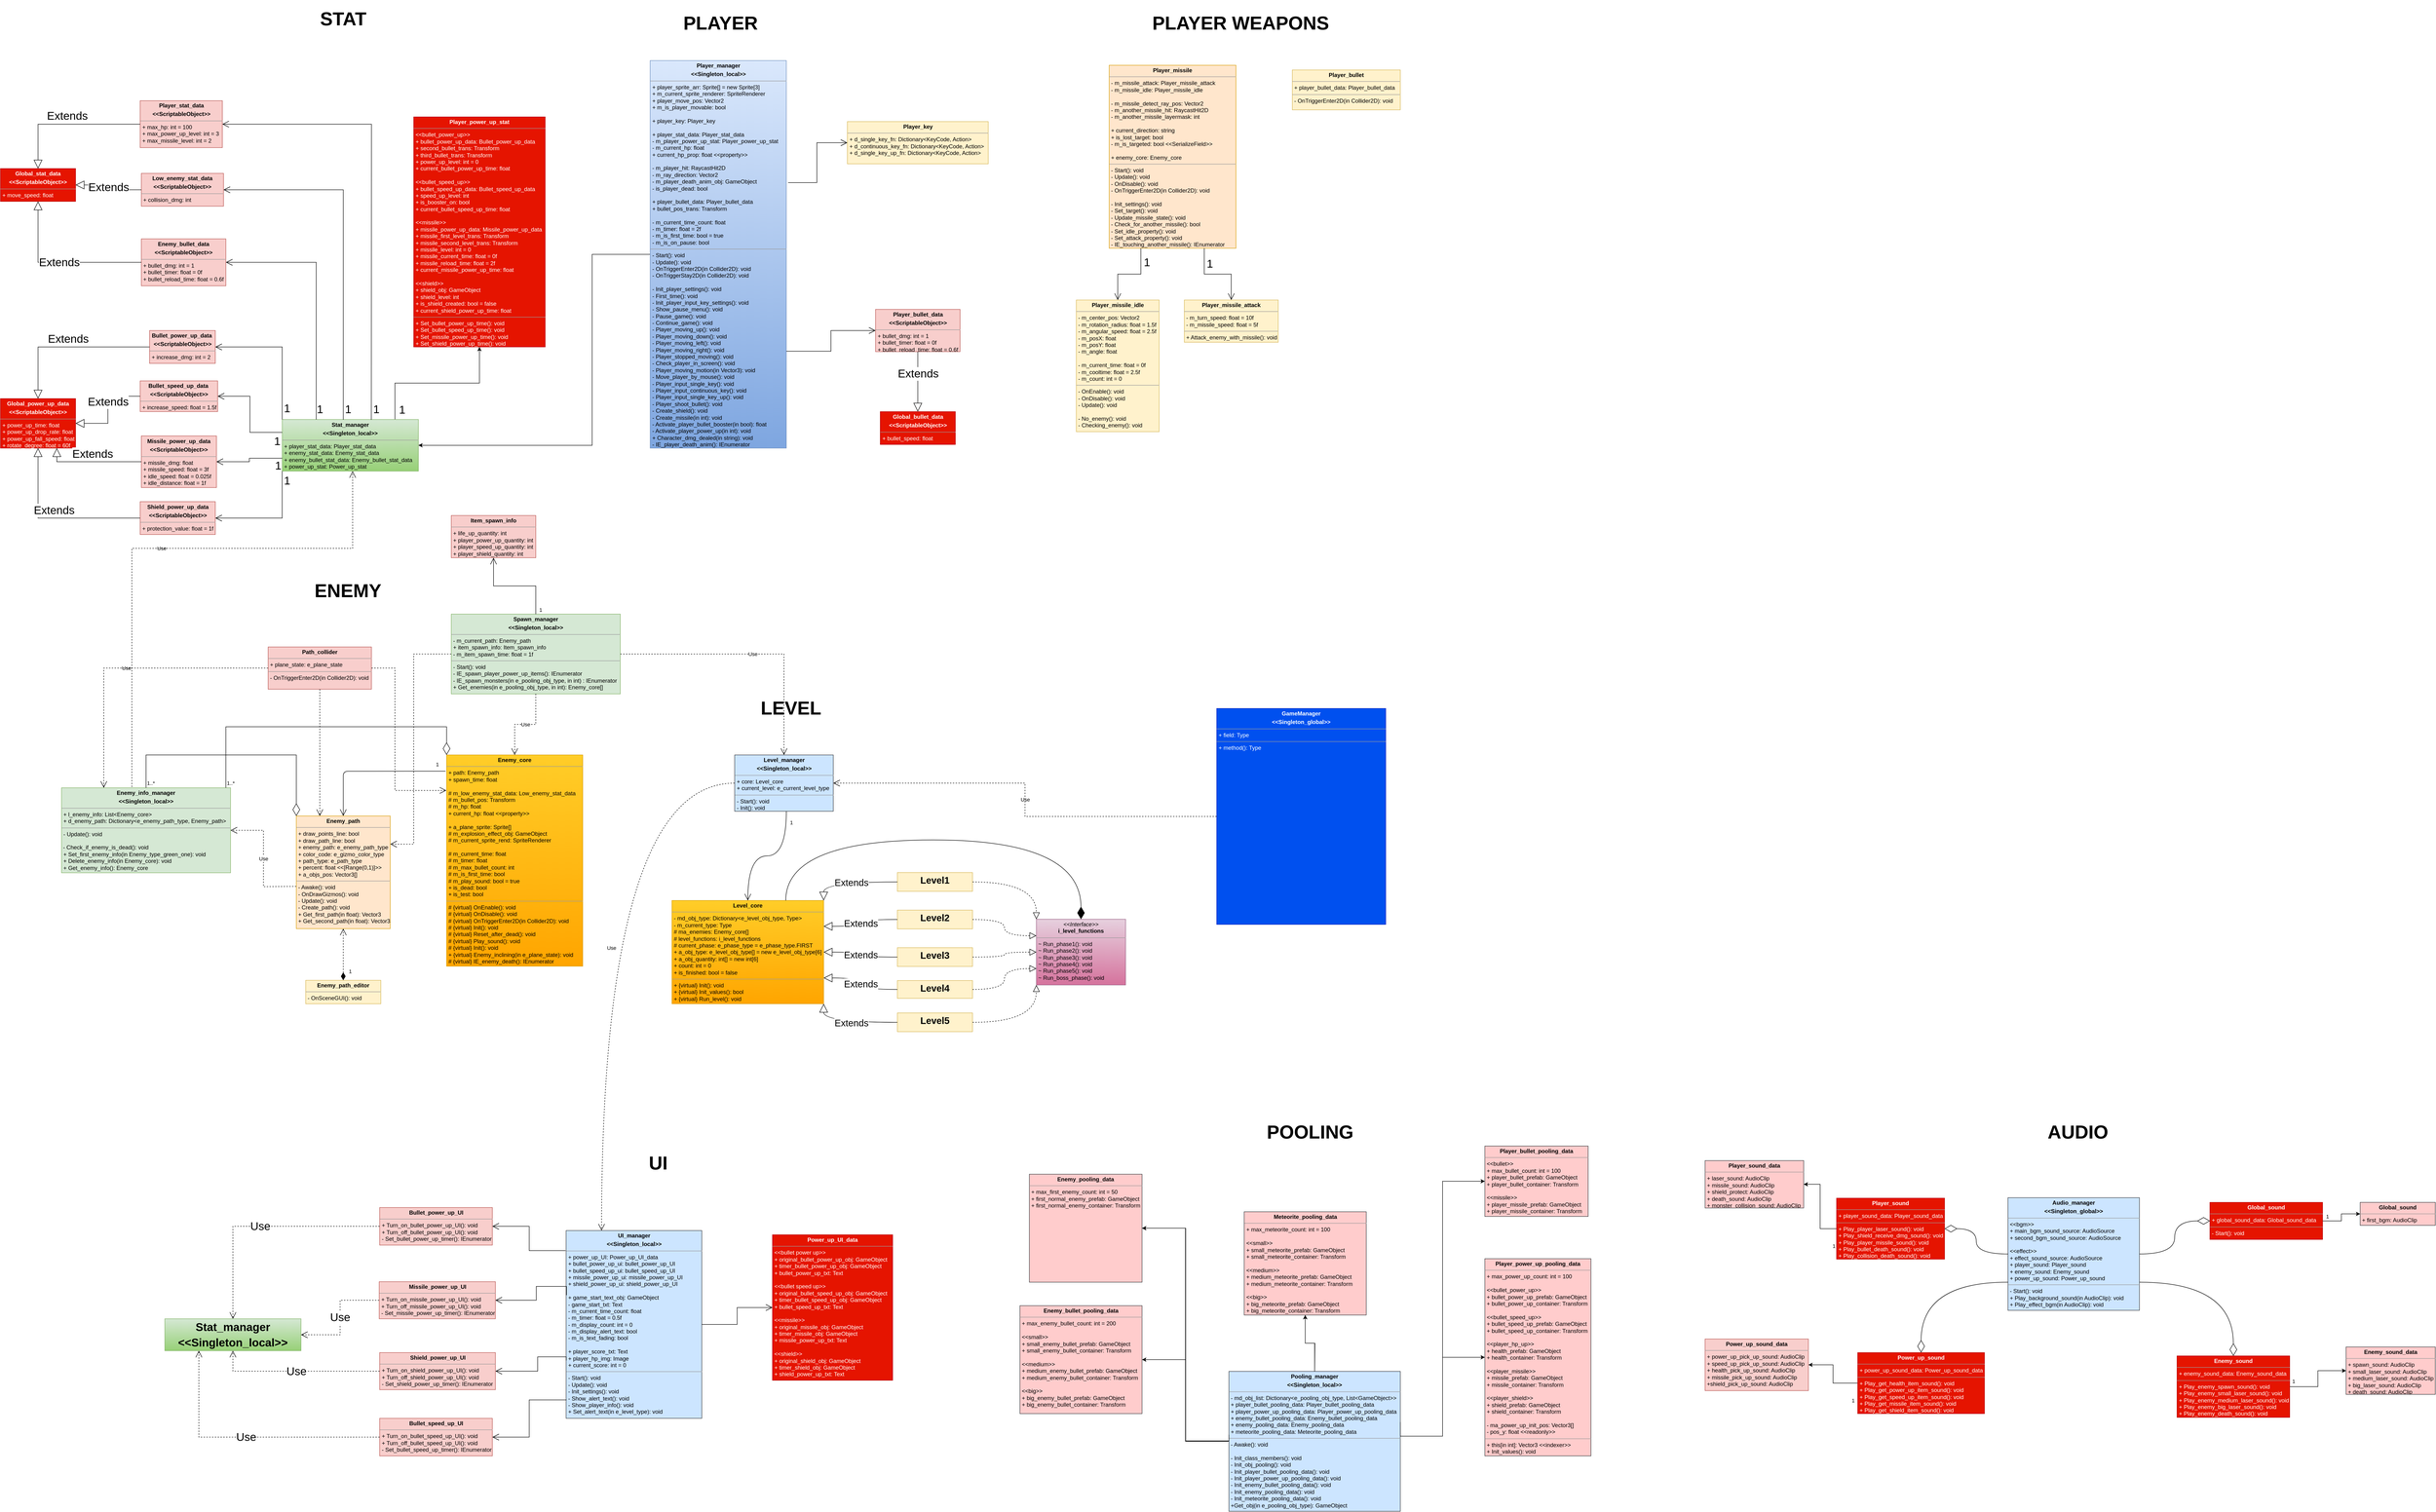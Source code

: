 <mxfile version="15.4.1" type="device"><diagram id="EQ3ZrJvMfZA9wnMLWb3x" name="Main"><mxGraphModel dx="5941" dy="3379" grid="1" gridSize="10" guides="1" tooltips="1" connect="1" arrows="1" fold="1" page="1" pageScale="1" pageWidth="827" pageHeight="1169" background="none" math="0" shadow="0"><root><mxCell id="OvFBOA89DL4Gyd7WtqEf-0"/><mxCell id="OvFBOA89DL4Gyd7WtqEf-1" parent="OvFBOA89DL4Gyd7WtqEf-0"/><mxCell id="C7efZV-xKYzEubGDgKYp-0" value="&lt;p style=&quot;margin: 0px ; margin-top: 4px ; text-align: center&quot;&gt;&lt;b&gt;Level_manager&lt;/b&gt;&lt;/p&gt;&lt;p style=&quot;margin: 0px ; margin-top: 4px ; text-align: center&quot;&gt;&lt;b&gt;&amp;lt;&amp;lt;Singleton_local&amp;gt;&amp;gt;&lt;/b&gt;&lt;/p&gt;&lt;hr size=&quot;1&quot;&gt;&lt;p style=&quot;margin: 0px ; margin-left: 4px&quot;&gt;+ core: Level_core&lt;/p&gt;&lt;p style=&quot;margin: 0px ; margin-left: 4px&quot;&gt;+ current_level: e_current_level_type&lt;/p&gt;&lt;hr size=&quot;1&quot;&gt;&lt;p style=&quot;margin: 0px ; margin-left: 4px&quot;&gt;- Start(): void&lt;/p&gt;&lt;p style=&quot;margin: 0px ; margin-left: 4px&quot;&gt;- Init(): void&lt;/p&gt;" style="verticalAlign=top;align=left;overflow=fill;fontSize=12;fontFamily=Helvetica;html=1;fillColor=#cce5ff;strokeColor=#36393d;" parent="OvFBOA89DL4Gyd7WtqEf-1" vertex="1"><mxGeometry x="-386.5" y="439" width="210" height="120" as="geometry"/></mxCell><mxCell id="C7efZV-xKYzEubGDgKYp-1" value="&lt;p style=&quot;margin: 0px ; margin-top: 4px ; text-align: center&quot;&gt;&lt;b&gt;Level_core&lt;/b&gt;&lt;/p&gt;&lt;hr size=&quot;1&quot;&gt;&lt;p style=&quot;margin: 0px ; margin-left: 4px&quot;&gt;- md_obj_type: Dictionary&amp;lt;e_level_obj_type, Type&amp;gt;&lt;/p&gt;&lt;p style=&quot;margin: 0px ; margin-left: 4px&quot;&gt;- m_current_type: Type&lt;/p&gt;&lt;p style=&quot;margin: 0px ; margin-left: 4px&quot;&gt;# ma_enemies: Enemy_core[]&lt;/p&gt;&lt;p style=&quot;margin: 0px ; margin-left: 4px&quot;&gt;# level_functions: i_level_functions&lt;/p&gt;&lt;p style=&quot;margin: 0px ; margin-left: 4px&quot;&gt;# current_phase: e_phase_type = e_phase_type.FIRST&lt;/p&gt;&lt;p style=&quot;margin: 0px ; margin-left: 4px&quot;&gt;+ a_obj_type: e_level_obj_type[] = new e_level_obj_type[6]&lt;/p&gt;&lt;p style=&quot;margin: 0px ; margin-left: 4px&quot;&gt;+ a_obj_quantity: int[] = new int[6]&lt;/p&gt;&lt;p style=&quot;margin: 0px ; margin-left: 4px&quot;&gt;+ count: int = 0&lt;/p&gt;&lt;p style=&quot;margin: 0px ; margin-left: 4px&quot;&gt;+ is_finished: bool = false&lt;/p&gt;&lt;hr size=&quot;1&quot;&gt;&lt;p style=&quot;margin: 0px ; margin-left: 4px&quot;&gt;+ {virtual} Init(): void&lt;/p&gt;&lt;p style=&quot;margin: 0px ; margin-left: 4px&quot;&gt;+ {virtual} Init_values(): bool&lt;/p&gt;&lt;p style=&quot;margin: 0px ; margin-left: 4px&quot;&gt;+ {virtual} Run_level(): void&lt;/p&gt;" style="verticalAlign=top;align=left;overflow=fill;fontSize=12;fontFamily=Helvetica;html=1;fillColor=#ffcd28;strokeColor=#d79b00;gradientColor=#ffa500;" parent="OvFBOA89DL4Gyd7WtqEf-1" vertex="1"><mxGeometry x="-520" y="749" width="323" height="220" as="geometry"/></mxCell><mxCell id="C7efZV-xKYzEubGDgKYp-2" value="&lt;p style=&quot;margin: 4px 0px 0px; text-align: center; font-size: 20px;&quot;&gt;&lt;b style=&quot;font-size: 20px;&quot;&gt;Level1&lt;/b&gt;&lt;/p&gt;" style="verticalAlign=top;align=left;overflow=fill;fontSize=20;fontFamily=Helvetica;html=1;fillColor=#fff2cc;strokeColor=#d6b656;" parent="OvFBOA89DL4Gyd7WtqEf-1" vertex="1"><mxGeometry x="-40" y="689.5" width="160" height="40" as="geometry"/></mxCell><mxCell id="z7SENwmMeHT20cpWXGcS-0" value="&lt;p style=&quot;margin: 0px ; margin-top: 4px ; text-align: center&quot;&gt;&lt;b&gt;GameManager&lt;/b&gt;&lt;/p&gt;&lt;p style=&quot;margin: 0px ; margin-top: 4px ; text-align: center&quot;&gt;&lt;b&gt;&amp;lt;&amp;lt;Singleton_global&amp;gt;&amp;gt;&lt;/b&gt;&lt;/p&gt;&lt;hr size=&quot;1&quot;&gt;&lt;p style=&quot;margin: 0px ; margin-left: 4px&quot;&gt;+ field: Type&lt;/p&gt;&lt;hr size=&quot;1&quot;&gt;&lt;p style=&quot;margin: 0px ; margin-left: 4px&quot;&gt;+ method(): Type&lt;/p&gt;" style="verticalAlign=top;align=left;overflow=fill;fontSize=12;fontFamily=Helvetica;html=1;fillColor=#0050ef;strokeColor=#001DBC;fontColor=#ffffff;" parent="OvFBOA89DL4Gyd7WtqEf-1" vertex="1"><mxGeometry x="640" y="340" width="360" height="460" as="geometry"/></mxCell><mxCell id="z7SENwmMeHT20cpWXGcS-1" value="&lt;p style=&quot;margin: 4px 0px 0px; text-align: center; font-size: 20px;&quot;&gt;&lt;b style=&quot;font-size: 20px;&quot;&gt;Level2&lt;/b&gt;&lt;br style=&quot;font-size: 20px;&quot;&gt;&lt;/p&gt;" style="verticalAlign=top;align=left;overflow=fill;fontSize=20;fontFamily=Helvetica;html=1;fillColor=#fff2cc;strokeColor=#d6b656;" parent="OvFBOA89DL4Gyd7WtqEf-1" vertex="1"><mxGeometry x="-40" y="769.5" width="160" height="40" as="geometry"/></mxCell><mxCell id="z7SENwmMeHT20cpWXGcS-2" value="&lt;p style=&quot;margin: 4px 0px 0px; text-align: center; font-size: 20px;&quot;&gt;&lt;b style=&quot;font-size: 20px;&quot;&gt;Level4&lt;/b&gt;&lt;/p&gt;" style="verticalAlign=top;align=left;overflow=fill;fontSize=20;fontFamily=Helvetica;html=1;fillColor=#fff2cc;strokeColor=#d6b656;" parent="OvFBOA89DL4Gyd7WtqEf-1" vertex="1"><mxGeometry x="-40" y="919.5" width="160" height="38" as="geometry"/></mxCell><mxCell id="z7SENwmMeHT20cpWXGcS-3" value="&lt;p style=&quot;margin: 0px ; margin-top: 4px ; text-align: center&quot;&gt;&lt;b&gt;&lt;font style=&quot;font-size: 20px&quot;&gt;Level5&lt;/font&gt;&lt;/b&gt;&lt;/p&gt;" style="verticalAlign=top;align=left;overflow=fill;fontSize=12;fontFamily=Helvetica;html=1;fillColor=#fff2cc;strokeColor=#d6b656;" parent="OvFBOA89DL4Gyd7WtqEf-1" vertex="1"><mxGeometry x="-40" y="988.5" width="160" height="40" as="geometry"/></mxCell><mxCell id="z7SENwmMeHT20cpWXGcS-4" value="&lt;p style=&quot;margin: 4px 0px 0px; text-align: center; font-size: 20px;&quot;&gt;&lt;b style=&quot;font-size: 20px;&quot;&gt;Level3&lt;/b&gt;&lt;/p&gt;" style="verticalAlign=top;align=left;overflow=fill;fontSize=20;fontFamily=Helvetica;html=1;fillColor=#fff2cc;strokeColor=#d6b656;" parent="OvFBOA89DL4Gyd7WtqEf-1" vertex="1"><mxGeometry x="-40" y="849.5" width="160" height="40" as="geometry"/></mxCell><mxCell id="2DvRQvoy4AeVkOTewziV-0" value="1" style="endArrow=open;endFill=1;endSize=12;html=1;rounded=0;exitX=0.524;exitY=1;exitDx=0;exitDy=0;entryX=0.5;entryY=0;entryDx=0;entryDy=0;exitPerimeter=0;edgeStyle=orthogonalEdgeStyle;curved=1;" parent="OvFBOA89DL4Gyd7WtqEf-1" source="C7efZV-xKYzEubGDgKYp-0" target="C7efZV-xKYzEubGDgKYp-1" edge="1"><mxGeometry x="-0.824" y="10" width="160" relative="1" as="geometry"><mxPoint x="133.5" y="819" as="sourcePoint"/><mxPoint x="293.5" y="819" as="targetPoint"/><mxPoint as="offset"/></mxGeometry></mxCell><mxCell id="AAbrz9Gu-jwTZQO8njxX-0" value="&lt;p style=&quot;margin: 0px ; margin-top: 4px ; text-align: center&quot;&gt;&lt;b&gt;Enemy_core&lt;/b&gt;&lt;/p&gt;&lt;hr size=&quot;1&quot;&gt;&lt;p style=&quot;margin: 0px ; margin-left: 4px&quot;&gt;+ path:&amp;nbsp;Enemy_path&lt;/p&gt;&lt;p style=&quot;margin: 0px ; margin-left: 4px&quot;&gt;+ spawn_time: float&lt;/p&gt;&lt;p style=&quot;margin: 0px ; margin-left: 4px&quot;&gt;&lt;br&gt;&lt;/p&gt;&lt;p style=&quot;margin: 0px ; margin-left: 4px&quot;&gt;#&amp;nbsp;m_low_enemy_stat_data:&amp;nbsp;Low_enemy_stat_data&lt;/p&gt;&lt;p style=&quot;margin: 0px ; margin-left: 4px&quot;&gt;#&amp;nbsp;m_bullet_pos:&amp;nbsp;Transform&lt;/p&gt;&lt;p style=&quot;margin: 0px ; margin-left: 4px&quot;&gt;# m_hp: float&lt;/p&gt;&lt;p style=&quot;margin: 0px ; margin-left: 4px&quot;&gt;+&amp;nbsp;current_hp: float &amp;lt;&amp;lt;property&amp;gt;&amp;gt;&lt;/p&gt;&lt;p style=&quot;margin: 0px ; margin-left: 4px&quot;&gt;&lt;br&gt;&lt;/p&gt;&lt;p style=&quot;margin: 0px ; margin-left: 4px&quot;&gt;+&amp;nbsp;a_plane_sprite: Sprite[]&lt;/p&gt;&lt;p style=&quot;margin: 0px ; margin-left: 4px&quot;&gt;#&amp;nbsp;m_explosion_effect_obj: GameObject&lt;/p&gt;&lt;p style=&quot;margin: 0px ; margin-left: 4px&quot;&gt;#&amp;nbsp;m_current_sprite_rend: SpriteRenderer&lt;/p&gt;&lt;p style=&quot;margin: 0px ; margin-left: 4px&quot;&gt;&lt;br&gt;&lt;/p&gt;&lt;p style=&quot;margin: 0px ; margin-left: 4px&quot;&gt;# m_current_time: float&lt;/p&gt;&lt;p style=&quot;margin: 0px ; margin-left: 4px&quot;&gt;# m_timer: float&lt;/p&gt;&lt;p style=&quot;margin: 0px ; margin-left: 4px&quot;&gt;# m_max_bullet_count: int&lt;/p&gt;&lt;p style=&quot;margin: 0px ; margin-left: 4px&quot;&gt;# m_is_first_time: bool&lt;/p&gt;&lt;p style=&quot;margin: 0px ; margin-left: 4px&quot;&gt;# m_play_sound: bool = true&lt;/p&gt;&lt;p style=&quot;margin: 0px ; margin-left: 4px&quot;&gt;+ is_dead: bool&lt;/p&gt;&lt;p style=&quot;margin: 0px ; margin-left: 4px&quot;&gt;+ is_test: bool&lt;/p&gt;&lt;hr size=&quot;1&quot;&gt;&lt;p style=&quot;margin: 0px ; margin-left: 4px&quot;&gt;# {virtual} OnEnable(): void&lt;/p&gt;&lt;p style=&quot;margin: 0px ; margin-left: 4px&quot;&gt;# {virtual} OnDisable(): void&lt;br&gt;&lt;/p&gt;&lt;p style=&quot;margin: 0px ; margin-left: 4px&quot;&gt;# {virtual} OnTriggerEnter2D(in Collider2D): void&lt;br&gt;&lt;/p&gt;&lt;p style=&quot;margin: 0px ; margin-left: 4px&quot;&gt;# {virtual} Init(): void&lt;br&gt;&lt;/p&gt;&lt;p style=&quot;margin: 0px ; margin-left: 4px&quot;&gt;# {virtual} Reset_after_dead(): void&lt;br&gt;&lt;/p&gt;&lt;p style=&quot;margin: 0px ; margin-left: 4px&quot;&gt;# {virtual} Play_sound(): void&lt;br&gt;&lt;/p&gt;&lt;p style=&quot;margin: 0px ; margin-left: 4px&quot;&gt;# {virtual} Init(): void&lt;br&gt;&lt;/p&gt;&lt;p style=&quot;margin: 0px ; margin-left: 4px&quot;&gt;+ {virtual} Enemy_inclining(in e_plane_state): void&lt;br&gt;&lt;/p&gt;&lt;p style=&quot;margin: 0px ; margin-left: 4px&quot;&gt;# {virtual} IE_enemy_death(): IEnumerator&lt;br&gt;&lt;/p&gt;" style="verticalAlign=top;align=left;overflow=fill;fontSize=12;fontFamily=Helvetica;html=1;hachureGap=4;pointerEvents=0;fillColor=#ffcd28;strokeColor=#d79b00;gradientColor=#ffa500;" parent="OvFBOA89DL4Gyd7WtqEf-1" vertex="1"><mxGeometry x="-1000" y="439" width="290" height="450" as="geometry"/></mxCell><mxCell id="AAbrz9Gu-jwTZQO8njxX-1" value="&lt;p style=&quot;margin: 0px ; margin-top: 4px ; text-align: center&quot;&gt;&lt;b&gt;Enemy_path&lt;/b&gt;&lt;/p&gt;&lt;hr size=&quot;1&quot;&gt;&lt;p style=&quot;margin: 0px ; margin-left: 4px&quot;&gt;+ draw_points_line: bool&lt;/p&gt;&lt;p style=&quot;margin: 0px ; margin-left: 4px&quot;&gt;+&amp;nbsp;draw_path_line: bool&lt;/p&gt;&lt;p style=&quot;margin: 0px ; margin-left: 4px&quot;&gt;+ enemy_path:&amp;nbsp;e_enemy_path_type&lt;/p&gt;&lt;p style=&quot;margin: 0px ; margin-left: 4px&quot;&gt;+&amp;nbsp;color_code:&amp;nbsp;e_gizmo_color_type&lt;/p&gt;&lt;p style=&quot;margin: 0px ; margin-left: 4px&quot;&gt;+&amp;nbsp;path_type:&amp;nbsp;e_path_type&lt;/p&gt;&lt;p style=&quot;margin: 0px ; margin-left: 4px&quot;&gt;+&amp;nbsp;percent: float &amp;lt;&amp;lt;[Range(0,1)]&amp;gt;&amp;gt;&lt;/p&gt;&lt;p style=&quot;margin: 0px ; margin-left: 4px&quot;&gt;+&amp;nbsp;a_objs_pos: Vector3[]&lt;/p&gt;&lt;hr size=&quot;1&quot;&gt;&lt;p style=&quot;margin: 0px ; margin-left: 4px&quot;&gt;- Awake(): void&lt;/p&gt;&lt;p style=&quot;margin: 0px ; margin-left: 4px&quot;&gt;- OnDrawGizmos(): void&lt;/p&gt;&lt;p style=&quot;margin: 0px ; margin-left: 4px&quot;&gt;-&amp;nbsp;Update(): void&lt;/p&gt;&lt;p style=&quot;margin: 0px ; margin-left: 4px&quot;&gt;-&amp;nbsp;Create_path(): void&lt;/p&gt;&lt;p style=&quot;margin: 0px ; margin-left: 4px&quot;&gt;+ Get_first_path(in float): Vector3&lt;/p&gt;&lt;p style=&quot;margin: 0px ; margin-left: 4px&quot;&gt;+ Get_second_path(in float): Vector3&lt;/p&gt;&lt;p style=&quot;margin: 0px ; margin-left: 4px&quot;&gt;&lt;br&gt;&lt;/p&gt;" style="verticalAlign=top;align=left;overflow=fill;fontSize=12;fontFamily=Helvetica;html=1;hachureGap=4;pointerEvents=0;fillColor=#ffe6cc;strokeColor=#d79b00;" parent="OvFBOA89DL4Gyd7WtqEf-1" vertex="1"><mxGeometry x="-1320" y="569" width="200" height="240" as="geometry"/></mxCell><mxCell id="AAbrz9Gu-jwTZQO8njxX-2" value="1" style="endArrow=open;endFill=1;endSize=12;html=1;sourcePerimeterSpacing=8;targetPerimeterSpacing=8;exitX=-0.008;exitY=0.077;exitDx=0;exitDy=0;entryX=0.5;entryY=0;entryDx=0;entryDy=0;edgeStyle=orthogonalEdgeStyle;exitPerimeter=0;" parent="OvFBOA89DL4Gyd7WtqEf-1" source="AAbrz9Gu-jwTZQO8njxX-0" target="AAbrz9Gu-jwTZQO8njxX-1" edge="1"><mxGeometry x="-0.887" y="-15" width="160" relative="1" as="geometry"><mxPoint x="-1070" y="749" as="sourcePoint"/><mxPoint x="-910" y="749" as="targetPoint"/><mxPoint as="offset"/></mxGeometry></mxCell><mxCell id="AAbrz9Gu-jwTZQO8njxX-3" value="&lt;p style=&quot;margin: 0px ; margin-top: 4px ; text-align: center&quot;&gt;&lt;b&gt;Enemy_path_editor&lt;/b&gt;&lt;/p&gt;&lt;hr size=&quot;1&quot;&gt;&lt;p style=&quot;margin: 0px ; margin-left: 4px&quot;&gt;-&amp;nbsp;OnSceneGUI(): void&lt;/p&gt;" style="verticalAlign=top;align=left;overflow=fill;fontSize=12;fontFamily=Helvetica;html=1;hachureGap=4;pointerEvents=0;fillColor=#fff2cc;strokeColor=#d6b656;" parent="OvFBOA89DL4Gyd7WtqEf-1" vertex="1"><mxGeometry x="-1300" y="919" width="160" height="50" as="geometry"/></mxCell><mxCell id="AAbrz9Gu-jwTZQO8njxX-4" value="1" style="endArrow=open;html=1;endSize=12;startArrow=diamondThin;startSize=14;startFill=1;edgeStyle=orthogonalEdgeStyle;align=left;verticalAlign=bottom;sourcePerimeterSpacing=8;targetPerimeterSpacing=8;entryX=0.5;entryY=1;entryDx=0;entryDy=0;exitX=0.5;exitY=0;exitDx=0;exitDy=0;endFill=0;dashed=1;" parent="OvFBOA89DL4Gyd7WtqEf-1" source="AAbrz9Gu-jwTZQO8njxX-3" target="AAbrz9Gu-jwTZQO8njxX-1" edge="1"><mxGeometry x="-0.818" y="-10" relative="1" as="geometry"><mxPoint x="-1170" y="859" as="sourcePoint"/><mxPoint x="-1010" y="859" as="targetPoint"/><mxPoint as="offset"/></mxGeometry></mxCell><mxCell id="AAbrz9Gu-jwTZQO8njxX-5" value="&lt;p style=&quot;margin: 0px ; margin-top: 4px ; text-align: center&quot;&gt;&lt;b&gt;Spawn_manager&lt;/b&gt;&lt;br&gt;&lt;/p&gt;&lt;p style=&quot;margin: 0px ; margin-top: 4px ; text-align: center&quot;&gt;&lt;b&gt;&amp;lt;&amp;lt;Singleton_local&amp;gt;&amp;gt;&lt;/b&gt;&lt;/p&gt;&lt;hr size=&quot;1&quot;&gt;&lt;p style=&quot;margin: 0px ; margin-left: 4px&quot;&gt;- m_current_path: Enemy_path&lt;/p&gt;&lt;p style=&quot;margin: 0px ; margin-left: 4px&quot;&gt;+ item_spawn_info: Item_spawn_info&lt;/p&gt;&lt;p style=&quot;margin: 0px ; margin-left: 4px&quot;&gt;- m_item_spawn_time: float = 1f&lt;/p&gt;&lt;hr size=&quot;1&quot;&gt;&lt;p style=&quot;margin: 0px ; margin-left: 4px&quot;&gt;- Start(): void&lt;/p&gt;&lt;p style=&quot;margin: 0px ; margin-left: 4px&quot;&gt;-&amp;nbsp;IE_spawn_player_power_up_items():&amp;nbsp;IEnumerator&lt;/p&gt;&lt;p style=&quot;margin: 0px ; margin-left: 4px&quot;&gt;-&amp;nbsp;IE_spawn_monsters(in&amp;nbsp;e_pooling_obj_type, in int) :&amp;nbsp;IEnumerator&lt;/p&gt;&lt;p style=&quot;margin: 0px ; margin-left: 4px&quot;&gt;+ Get_enemies(in e_pooling_obj_type, in int): Enemy_core[]&lt;/p&gt;" style="verticalAlign=top;align=left;overflow=fill;fontSize=12;fontFamily=Helvetica;html=1;hachureGap=4;pointerEvents=0;fillColor=#d5e8d4;strokeColor=#82b366;" parent="OvFBOA89DL4Gyd7WtqEf-1" vertex="1"><mxGeometry x="-990" y="139" width="360" height="170" as="geometry"/></mxCell><mxCell id="AAbrz9Gu-jwTZQO8njxX-6" value="&lt;p style=&quot;margin: 0px ; margin-top: 4px ; text-align: center&quot;&gt;&lt;b&gt;Enemy_info_manager&lt;/b&gt;&lt;br&gt;&lt;/p&gt;&lt;p style=&quot;margin: 0px ; margin-top: 4px ; text-align: center&quot;&gt;&lt;b&gt;&amp;lt;&amp;lt;Singleton_local&amp;gt;&amp;gt;&lt;/b&gt;&lt;/p&gt;&lt;hr size=&quot;1&quot;&gt;&lt;p style=&quot;margin: 0px ; margin-left: 4px&quot;&gt;+ l_enemy_info: List&amp;lt;Enemy_core&amp;gt;&lt;/p&gt;&lt;p style=&quot;margin: 0px ; margin-left: 4px&quot;&gt;+ d_enemy_path: Dictionary&amp;lt;e_enemy_path_type, Enemy_path&amp;gt;&lt;/p&gt;&lt;hr size=&quot;1&quot;&gt;&lt;p style=&quot;margin: 0px ; margin-left: 4px&quot;&gt;-&amp;nbsp;Update(): void&lt;/p&gt;&lt;p style=&quot;margin: 0px ; margin-left: 4px&quot;&gt;&lt;br&gt;&lt;/p&gt;&amp;nbsp;- Check_if_enemy_is_dead(): void&lt;p style=&quot;margin: 0px ; margin-left: 4px&quot;&gt;+ Set_first_enemy_info(in Enemy_type_green_one): void&lt;/p&gt;&lt;p style=&quot;margin: 0px ; margin-left: 4px&quot;&gt;+ Delete_enemy_info(in Enemy_core): void&lt;/p&gt;&lt;p style=&quot;margin: 0px ; margin-left: 4px&quot;&gt;+ Get_enemy_info(): Enemy_core&lt;br&gt;&lt;/p&gt;" style="verticalAlign=top;align=left;overflow=fill;fontSize=12;fontFamily=Helvetica;html=1;hachureGap=4;pointerEvents=0;fillColor=#d5e8d4;strokeColor=#82b366;" parent="OvFBOA89DL4Gyd7WtqEf-1" vertex="1"><mxGeometry x="-1820" y="509" width="360" height="181" as="geometry"/></mxCell><mxCell id="AAbrz9Gu-jwTZQO8njxX-7" value="&lt;p style=&quot;margin: 0px ; margin-top: 4px ; text-align: center&quot;&gt;&lt;b&gt;Path_collider&lt;/b&gt;&lt;br&gt;&lt;/p&gt;&lt;hr size=&quot;1&quot;&gt;&lt;p style=&quot;margin: 0px ; margin-left: 4px&quot;&gt;+ plane_state:&amp;nbsp;e_plane_state&lt;/p&gt;&lt;hr size=&quot;1&quot;&gt;&lt;p style=&quot;margin: 0px ; margin-left: 4px&quot;&gt;- OnTriggerEnter2D(in Collider2D): void&lt;/p&gt;" style="verticalAlign=top;align=left;overflow=fill;fontSize=12;fontFamily=Helvetica;html=1;hachureGap=4;pointerEvents=0;fillColor=#f8cecc;strokeColor=#b85450;" parent="OvFBOA89DL4Gyd7WtqEf-1" vertex="1"><mxGeometry x="-1380" y="209" width="220" height="90" as="geometry"/></mxCell><mxCell id="tKnEuNHeUr3bSATTk-yb-0" value="Use" style="endArrow=open;endSize=12;dashed=1;html=1;rounded=0;edgeStyle=orthogonalEdgeStyle;entryX=1;entryY=0.5;entryDx=0;entryDy=0;" parent="OvFBOA89DL4Gyd7WtqEf-1" target="AAbrz9Gu-jwTZQO8njxX-6" edge="1"><mxGeometry width="160" relative="1" as="geometry"><mxPoint x="-1320" y="719" as="sourcePoint"/><mxPoint x="-1160" y="719" as="targetPoint"/></mxGeometry></mxCell><mxCell id="tKnEuNHeUr3bSATTk-yb-1" value="&lt;p style=&quot;margin: 0px ; margin-top: 4px ; text-align: center&quot;&gt;&lt;b&gt;Item_spawn_info&lt;/b&gt;&lt;br&gt;&lt;/p&gt;&lt;hr size=&quot;1&quot;&gt;&lt;p style=&quot;margin: 0px ; margin-left: 4px&quot;&gt;+&amp;nbsp;life_up_quantity: int&lt;/p&gt;&lt;p style=&quot;margin: 0px ; margin-left: 4px&quot;&gt;+&amp;nbsp;player_power_up_quantity: int&lt;/p&gt;&lt;p style=&quot;margin: 0px ; margin-left: 4px&quot;&gt;+&amp;nbsp;player_speed_up_quantity: int&lt;/p&gt;&lt;p style=&quot;margin: 0px ; margin-left: 4px&quot;&gt;+&amp;nbsp;player_shield_quantity: int&lt;/p&gt;" style="verticalAlign=top;align=left;overflow=fill;fontSize=12;fontFamily=Helvetica;html=1;hachureGap=4;pointerEvents=0;fillColor=#f8cecc;strokeColor=#b85450;" parent="OvFBOA89DL4Gyd7WtqEf-1" vertex="1"><mxGeometry x="-990" y="-71" width="180" height="90" as="geometry"/></mxCell><mxCell id="tKnEuNHeUr3bSATTk-yb-2" value="1" style="endArrow=open;endFill=1;endSize=12;html=1;rounded=0;edgeStyle=orthogonalEdgeStyle;entryX=0.5;entryY=1;entryDx=0;entryDy=0;" parent="OvFBOA89DL4Gyd7WtqEf-1" source="AAbrz9Gu-jwTZQO8njxX-5" target="tKnEuNHeUr3bSATTk-yb-1" edge="1"><mxGeometry x="-0.914" y="-10" width="160" relative="1" as="geometry"><mxPoint x="-910" y="-81" as="sourcePoint"/><mxPoint x="-910" y="-1" as="targetPoint"/><mxPoint as="offset"/></mxGeometry></mxCell><mxCell id="tKnEuNHeUr3bSATTk-yb-3" value="Use" style="endArrow=open;endSize=12;dashed=1;html=1;rounded=0;edgeStyle=orthogonalEdgeStyle;exitX=0.5;exitY=1;exitDx=0;exitDy=0;" parent="OvFBOA89DL4Gyd7WtqEf-1" source="AAbrz9Gu-jwTZQO8njxX-5" target="AAbrz9Gu-jwTZQO8njxX-0" edge="1"><mxGeometry width="160" relative="1" as="geometry"><mxPoint x="-880" y="329" as="sourcePoint"/><mxPoint x="-720" y="329" as="targetPoint"/></mxGeometry></mxCell><mxCell id="tKnEuNHeUr3bSATTk-yb-4" value="Use" style="endArrow=open;endSize=12;dashed=1;html=1;rounded=0;edgeStyle=orthogonalEdgeStyle;entryX=0.5;entryY=0;entryDx=0;entryDy=0;exitX=1;exitY=0.5;exitDx=0;exitDy=0;" parent="OvFBOA89DL4Gyd7WtqEf-1" source="AAbrz9Gu-jwTZQO8njxX-5" target="C7efZV-xKYzEubGDgKYp-0" edge="1"><mxGeometry width="160" relative="1" as="geometry"><mxPoint x="-780" y="389" as="sourcePoint"/><mxPoint x="-620" y="389" as="targetPoint"/></mxGeometry></mxCell><mxCell id="FSwVn7q1s9uW9nR-sjOT-4" value="1..*" style="endArrow=diamondThin;endFill=0;endSize=24;html=1;rounded=0;edgeStyle=orthogonalEdgeStyle;entryX=0;entryY=0;entryDx=0;entryDy=0;" parent="OvFBOA89DL4Gyd7WtqEf-1" target="AAbrz9Gu-jwTZQO8njxX-0" edge="1"><mxGeometry x="-0.97" y="-10" width="160" relative="1" as="geometry"><mxPoint x="-1470" y="509" as="sourcePoint"/><mxPoint x="-1310" y="509" as="targetPoint"/><Array as="points"><mxPoint x="-1470" y="379"/><mxPoint x="-1000" y="379"/></Array><mxPoint as="offset"/></mxGeometry></mxCell><mxCell id="FSwVn7q1s9uW9nR-sjOT-5" value="1..*" style="endArrow=diamondThin;endFill=0;endSize=24;html=1;rounded=0;edgeStyle=orthogonalEdgeStyle;entryX=0;entryY=0;entryDx=0;entryDy=0;exitX=0.5;exitY=0;exitDx=0;exitDy=0;" parent="OvFBOA89DL4Gyd7WtqEf-1" source="AAbrz9Gu-jwTZQO8njxX-6" target="AAbrz9Gu-jwTZQO8njxX-1" edge="1"><mxGeometry x="-0.962" y="-10" width="160" relative="1" as="geometry"><mxPoint x="-1470" y="509" as="sourcePoint"/><mxPoint x="-1310" y="509" as="targetPoint"/><Array as="points"><mxPoint x="-1640" y="439"/><mxPoint x="-1320" y="439"/></Array><mxPoint as="offset"/></mxGeometry></mxCell><mxCell id="O047rHyogrDm0WXHLb6q-28" value="1" style="edgeStyle=orthogonalEdgeStyle;rounded=0;orthogonalLoop=1;jettySize=auto;html=1;entryX=0.5;entryY=1;entryDx=0;entryDy=0;fontSize=24;verticalAlign=bottom;" parent="OvFBOA89DL4Gyd7WtqEf-1" target="O047rHyogrDm0WXHLb6q-21" edge="1"><mxGeometry x="-0.98" y="-15" relative="1" as="geometry"><mxPoint x="-1110" y="-275.5" as="sourcePoint"/><Array as="points"><mxPoint x="-1110" y="-353"/><mxPoint x="-930" y="-353"/></Array><mxPoint as="offset"/></mxGeometry></mxCell><mxCell id="K4h7Nu8BVo8OVE2EFLtY-9" value="&lt;p style=&quot;margin: 0px ; margin-top: 4px ; text-align: center&quot;&gt;&lt;b&gt;Stat_manager&lt;/b&gt;&lt;br&gt;&lt;/p&gt;&lt;p style=&quot;margin: 0px ; margin-top: 4px ; text-align: center&quot;&gt;&lt;b&gt;&amp;lt;&amp;lt;Singleton_local&amp;gt;&amp;gt;&lt;/b&gt;&lt;/p&gt;&lt;hr size=&quot;1&quot;&gt;&lt;p style=&quot;margin: 0px ; margin-left: 4px&quot;&gt;+ player_stat_data: Player_stat_data&lt;/p&gt;&lt;p style=&quot;margin: 0px ; margin-left: 4px&quot;&gt;+ enemy_stat_data: Enemy_stat_data&lt;/p&gt;&lt;p style=&quot;margin: 0px ; margin-left: 4px&quot;&gt;+ enemy_bullet_stat_data: Enemy_bullet_stat_data&lt;/p&gt;&lt;p style=&quot;margin: 0px ; margin-left: 4px&quot;&gt;+ power_up_stat: Power_up_stat&lt;/p&gt;" style="verticalAlign=top;align=left;overflow=fill;fontSize=12;fontFamily=Helvetica;html=1;hachureGap=4;pointerEvents=0;fillColor=#d5e8d4;strokeColor=#82b366;gradientColor=#97d077;" parent="OvFBOA89DL4Gyd7WtqEf-1" vertex="1"><mxGeometry x="-1350" y="-275.5" width="290" height="110" as="geometry"/></mxCell><mxCell id="aahb8GOfqo329tYwyssB-0" value="ENEMY" style="text;align=center;fontStyle=1;verticalAlign=middle;spacingLeft=3;spacingRight=3;strokeColor=none;rotatable=0;points=[[0,0.5],[1,0.5]];portConstraint=eastwest;strokeWidth=1;fontSize=40;" parent="OvFBOA89DL4Gyd7WtqEf-1" vertex="1"><mxGeometry x="-1300" y="49" width="180" height="70" as="geometry"/></mxCell><mxCell id="aahb8GOfqo329tYwyssB-17" value="" style="endArrow=open;endSize=12;dashed=1;html=1;rounded=0;fontSize=40;edgeStyle=orthogonalEdgeStyle;entryX=0.25;entryY=0;entryDx=0;entryDy=0;" parent="OvFBOA89DL4Gyd7WtqEf-1" source="AAbrz9Gu-jwTZQO8njxX-7" target="AAbrz9Gu-jwTZQO8njxX-1" edge="1"><mxGeometry width="160" relative="1" as="geometry"><mxPoint x="-1250" y="269" as="sourcePoint"/><mxPoint x="-1220" y="569" as="targetPoint"/></mxGeometry></mxCell><mxCell id="aahb8GOfqo329tYwyssB-20" value="Use" style="endArrow=open;endSize=12;dashed=1;html=1;rounded=0;labelBackgroundColor=none;fontSize=11;edgeStyle=orthogonalEdgeStyle;entryX=0.25;entryY=0;entryDx=0;entryDy=0;exitX=0;exitY=0.5;exitDx=0;exitDy=0;" parent="OvFBOA89DL4Gyd7WtqEf-1" source="AAbrz9Gu-jwTZQO8njxX-7" target="AAbrz9Gu-jwTZQO8njxX-6" edge="1"><mxGeometry width="160" relative="1" as="geometry"><mxPoint x="-1230" y="269" as="sourcePoint"/><mxPoint x="-1070" y="269" as="targetPoint"/></mxGeometry></mxCell><mxCell id="aahb8GOfqo329tYwyssB-21" value="Use" style="endArrow=open;endSize=12;dashed=1;html=1;rounded=0;labelBackgroundColor=none;fontSize=11;edgeStyle=orthogonalEdgeStyle;exitX=0.416;exitY=-0.01;exitDx=0;exitDy=0;exitPerimeter=0;" parent="OvFBOA89DL4Gyd7WtqEf-1" source="AAbrz9Gu-jwTZQO8njxX-6" edge="1"><mxGeometry width="160" relative="1" as="geometry"><mxPoint x="-1670" y="500" as="sourcePoint"/><mxPoint x="-1200" y="-165.5" as="targetPoint"/><Array as="points"><mxPoint x="-1670" y="-1"/><mxPoint x="-1200" y="-1"/></Array></mxGeometry></mxCell><mxCell id="aahb8GOfqo329tYwyssB-22" value="&lt;p style=&quot;margin: 0px ; margin-top: 4px ; text-align: center&quot;&gt;&lt;b&gt;UI_manager&lt;/b&gt;&lt;/p&gt;&lt;p style=&quot;margin: 0px ; margin-top: 4px ; text-align: center&quot;&gt;&lt;b&gt;&amp;lt;&amp;lt;Singleton_local&amp;gt;&amp;gt;&lt;/b&gt;&lt;/p&gt;&lt;hr size=&quot;1&quot;&gt;&lt;p style=&quot;margin: 0px ; margin-left: 4px&quot;&gt;+ power_up_UI: Power_up_UI_data&lt;/p&gt;&lt;p style=&quot;margin: 0px ; margin-left: 4px&quot;&gt;+ bullet_power_up_ui: bullet_power_up_UI&lt;/p&gt;&lt;p style=&quot;margin: 0px ; margin-left: 4px&quot;&gt;+ bullet_speed_up_ui: bullet_speed_up_UI&lt;/p&gt;&lt;p style=&quot;margin: 0px ; margin-left: 4px&quot;&gt;+ missile_power_up_ui: missile_power_up_UI&lt;/p&gt;&lt;p style=&quot;margin: 0px ; margin-left: 4px&quot;&gt;+ shield_power_up_ui: shield_power_up_UI&lt;/p&gt;&lt;p style=&quot;margin: 0px ; margin-left: 4px&quot;&gt;&lt;br&gt;&lt;/p&gt;&lt;p style=&quot;margin: 0px ; margin-left: 4px&quot;&gt;+ game_start_text_obj: GameObject&lt;/p&gt;&lt;p style=&quot;margin: 0px ; margin-left: 4px&quot;&gt;- game_start_txt: Text&lt;/p&gt;&lt;p style=&quot;margin: 0px ; margin-left: 4px&quot;&gt;- m_current_time_count: float&lt;/p&gt;&lt;p style=&quot;margin: 0px ; margin-left: 4px&quot;&gt;- m_timer: float = 0.5f&lt;/p&gt;&lt;p style=&quot;margin: 0px ; margin-left: 4px&quot;&gt;- m_display_count: int = 0&lt;/p&gt;&lt;p style=&quot;margin: 0px ; margin-left: 4px&quot;&gt;- m_display_alert_text: bool&lt;/p&gt;&lt;p style=&quot;margin: 0px ; margin-left: 4px&quot;&gt;- m_is_text_fading: bool&lt;/p&gt;&lt;p style=&quot;margin: 0px ; margin-left: 4px&quot;&gt;&lt;br&gt;&lt;/p&gt;&lt;p style=&quot;margin: 0px ; margin-left: 4px&quot;&gt;+ player_score_txt: Text&lt;/p&gt;&lt;p style=&quot;margin: 0px ; margin-left: 4px&quot;&gt;+ player_hp_img: Image&lt;/p&gt;&lt;p style=&quot;margin: 0px ; margin-left: 4px&quot;&gt;+ current_score: int = 0&lt;/p&gt;&lt;hr size=&quot;1&quot;&gt;&lt;p style=&quot;margin: 0px ; margin-left: 4px&quot;&gt;- Start(): void&lt;/p&gt;&lt;p style=&quot;margin: 0px ; margin-left: 4px&quot;&gt;- Update(): void&lt;/p&gt;&lt;p style=&quot;margin: 0px ; margin-left: 4px&quot;&gt;- Init_settings(): void&lt;/p&gt;&lt;p style=&quot;margin: 0px ; margin-left: 4px&quot;&gt;- Show_alert_text(): void&lt;/p&gt;&lt;p style=&quot;margin: 0px ; margin-left: 4px&quot;&gt;- Show_player_info(): void&lt;/p&gt;&lt;p style=&quot;margin: 0px ; margin-left: 4px&quot;&gt;+ Set_alert_text(in e_level_type): void&lt;/p&gt;" style="verticalAlign=top;align=left;overflow=fill;fontSize=12;fontFamily=Helvetica;html=1;fillColor=#cce5ff;strokeColor=#36393d;" parent="OvFBOA89DL4Gyd7WtqEf-1" vertex="1"><mxGeometry x="-745.5" y="1452" width="289" height="400" as="geometry"/></mxCell><mxCell id="aahb8GOfqo329tYwyssB-33" style="edgeStyle=orthogonalEdgeStyle;rounded=0;orthogonalLoop=1;jettySize=auto;html=1;entryX=1;entryY=0.5;entryDx=0;entryDy=0;labelBackgroundColor=none;fontSize=11;" parent="OvFBOA89DL4Gyd7WtqEf-1" source="aahb8GOfqo329tYwyssB-24" target="aahb8GOfqo329tYwyssB-27" edge="1"><mxGeometry relative="1" as="geometry"/></mxCell><mxCell id="aahb8GOfqo329tYwyssB-34" style="edgeStyle=orthogonalEdgeStyle;rounded=0;orthogonalLoop=1;jettySize=auto;html=1;entryX=1;entryY=0.5;entryDx=0;entryDy=0;labelBackgroundColor=none;fontSize=11;" parent="OvFBOA89DL4Gyd7WtqEf-1" source="aahb8GOfqo329tYwyssB-24" target="aahb8GOfqo329tYwyssB-29" edge="1"><mxGeometry relative="1" as="geometry"/></mxCell><mxCell id="aahb8GOfqo329tYwyssB-35" style="edgeStyle=orthogonalEdgeStyle;rounded=0;orthogonalLoop=1;jettySize=auto;html=1;entryX=0.5;entryY=1;entryDx=0;entryDy=0;labelBackgroundColor=none;fontSize=11;" parent="OvFBOA89DL4Gyd7WtqEf-1" source="aahb8GOfqo329tYwyssB-24" target="aahb8GOfqo329tYwyssB-26" edge="1"><mxGeometry relative="1" as="geometry"/></mxCell><mxCell id="aahb8GOfqo329tYwyssB-24" value="&lt;p style=&quot;margin: 0px ; margin-top: 4px ; text-align: center&quot;&gt;&lt;b&gt;Pooling_manager&lt;/b&gt;&lt;/p&gt;&lt;p style=&quot;margin: 0px ; margin-top: 4px ; text-align: center&quot;&gt;&lt;b&gt;&amp;lt;&amp;lt;Singleton_local&amp;gt;&amp;gt;&lt;/b&gt;&lt;/p&gt;&lt;hr size=&quot;1&quot;&gt;&lt;p style=&quot;margin: 0px ; margin-left: 4px&quot;&gt;-&amp;nbsp;md_obj_list:&amp;nbsp;Dictionary&amp;lt;e_pooling_obj_type, List&amp;lt;GameObject&amp;gt;&amp;gt;&lt;/p&gt;&lt;p style=&quot;margin: 0px ; margin-left: 4px&quot;&gt;+ player_bullet_pooling_data:&amp;nbsp;Player_bullet_pooling_data&lt;br&gt;&lt;/p&gt;&lt;p style=&quot;margin: 0px ; margin-left: 4px&quot;&gt;+&amp;nbsp;player_power_up_pooling_data:&amp;nbsp;Player_power_up_pooling_data&lt;/p&gt;&lt;p style=&quot;margin: 0px ; margin-left: 4px&quot;&gt;+&amp;nbsp;enemy_bullet_pooling_data:&amp;nbsp;Enemy_bullet_pooling_data&lt;/p&gt;&lt;p style=&quot;margin: 0px ; margin-left: 4px&quot;&gt;+&amp;nbsp;enemy_pooling_data:&amp;nbsp;Enemy_pooling_data&lt;/p&gt;&lt;p style=&quot;margin: 0px ; margin-left: 4px&quot;&gt;+&amp;nbsp;meteorite_pooling_data:&amp;nbsp;Meteorite_pooling_data&lt;/p&gt;&lt;hr size=&quot;1&quot;&gt;&lt;p style=&quot;margin: 0px ; margin-left: 4px&quot;&gt;- Awake(): void&lt;/p&gt;&lt;p style=&quot;margin: 0px ; margin-left: 4px&quot;&gt;&lt;br&gt;&lt;/p&gt;&lt;p style=&quot;margin: 0px ; margin-left: 4px&quot;&gt;- Init_class_members(): void&lt;/p&gt;&lt;p style=&quot;margin: 0px ; margin-left: 4px&quot;&gt;- Init_obj_pooling(): void&lt;/p&gt;&lt;p style=&quot;margin: 0px ; margin-left: 4px&quot;&gt;-&amp;nbsp;Init_player_bullet_pooling_data(): void&lt;/p&gt;&lt;p style=&quot;margin: 0px ; margin-left: 4px&quot;&gt;-&amp;nbsp;Init_player_power_up_pooling_data(): void&lt;/p&gt;&lt;p style=&quot;margin: 0px ; margin-left: 4px&quot;&gt;-&amp;nbsp;Init_enemy_bullet_pooling_data(): void&lt;/p&gt;&lt;p style=&quot;margin: 0px ; margin-left: 4px&quot;&gt;-&amp;nbsp;Init_enemy_pooling_data(): void&lt;/p&gt;&lt;p style=&quot;margin: 0px ; margin-left: 4px&quot;&gt;-&amp;nbsp;Init_meteorite_pooling_data(): void&lt;/p&gt;&lt;p style=&quot;margin: 0px ; margin-left: 4px&quot;&gt;+Get_obj(in e_pooling_obj_type): GameObject&lt;/p&gt;" style="verticalAlign=top;align=left;overflow=fill;fontSize=12;fontFamily=Helvetica;html=1;fillColor=#cce5ff;strokeColor=#36393d;" parent="OvFBOA89DL4Gyd7WtqEf-1" vertex="1"><mxGeometry x="666" y="1752" width="365" height="298" as="geometry"/></mxCell><mxCell id="aahb8GOfqo329tYwyssB-25" value="&lt;p style=&quot;margin: 0px ; margin-top: 4px ; text-align: center&quot;&gt;&lt;b&gt;Player_bullet_pooling_data&lt;/b&gt;&lt;/p&gt;&lt;hr size=&quot;1&quot;&gt;&lt;p style=&quot;margin: 0px ; margin-left: 4px&quot;&gt;&amp;lt;&amp;lt;bullet&amp;gt;&amp;gt;&lt;/p&gt;&lt;p style=&quot;margin: 0px ; margin-left: 4px&quot;&gt;+ max_bullet_count: int = 100&lt;/p&gt;&lt;p style=&quot;margin: 0px ; margin-left: 4px&quot;&gt;+&amp;nbsp;player_bullet_prefab: GameObject&lt;/p&gt;&lt;p style=&quot;margin: 0px ; margin-left: 4px&quot;&gt;+&amp;nbsp;player_bullet_container: Transform&lt;/p&gt;&lt;p style=&quot;margin: 0px ; margin-left: 4px&quot;&gt;&lt;br&gt;&lt;/p&gt;&lt;p style=&quot;margin: 0px ; margin-left: 4px&quot;&gt;&amp;lt;&amp;lt;missile&amp;gt;&amp;gt;&lt;br&gt;&lt;/p&gt;&lt;p style=&quot;margin: 0px ; margin-left: 4px&quot;&gt;+&amp;nbsp;player_missile_prefab: GameObject&lt;/p&gt;&lt;p style=&quot;margin: 0px ; margin-left: 4px&quot;&gt;+&amp;nbsp;player_missile_container: Transform&lt;/p&gt;" style="verticalAlign=top;align=left;overflow=fill;fontSize=12;fontFamily=Helvetica;html=1;strokeWidth=1;fillColor=#ffcccc;strokeColor=#36393d;" parent="OvFBOA89DL4Gyd7WtqEf-1" vertex="1"><mxGeometry x="1211" y="1272" width="220" height="150" as="geometry"/></mxCell><mxCell id="aahb8GOfqo329tYwyssB-26" value="&lt;p style=&quot;margin: 0px ; margin-top: 4px ; text-align: center&quot;&gt;&lt;b&gt;Meteorite_pooling_data&lt;/b&gt;&lt;/p&gt;&lt;hr size=&quot;1&quot;&gt;&lt;p style=&quot;margin: 0px 0px 0px 4px&quot;&gt;+&amp;nbsp;max_meteorite_count: int = 100&lt;/p&gt;&lt;p style=&quot;margin: 0px 0px 0px 4px&quot;&gt;&lt;br&gt;&lt;/p&gt;&lt;p style=&quot;margin: 0px 0px 0px 4px&quot;&gt;&amp;lt;&amp;lt;small&amp;gt;&amp;gt;&lt;/p&gt;&lt;p style=&quot;margin: 0px 0px 0px 4px&quot;&gt;+&amp;nbsp;small_meteorite_prefab: GameObject&lt;/p&gt;&lt;p style=&quot;margin: 0px 0px 0px 4px&quot;&gt;+&amp;nbsp;small_meteorite_container: Transform&lt;/p&gt;&lt;p style=&quot;margin: 0px 0px 0px 4px&quot;&gt;&lt;br&gt;&lt;/p&gt;&lt;p style=&quot;margin: 0px 0px 0px 4px&quot;&gt;&amp;lt;&amp;lt;medium&amp;gt;&amp;gt;&lt;/p&gt;&lt;p style=&quot;margin: 0px 0px 0px 4px&quot;&gt;+&amp;nbsp;medium_meteorite_prefab: GameObject&lt;/p&gt;&lt;p style=&quot;margin: 0px 0px 0px 4px&quot;&gt;+&amp;nbsp;medium_meteorite_container: Transform&lt;/p&gt;&lt;p style=&quot;margin: 0px 0px 0px 4px&quot;&gt;&lt;br&gt;&lt;/p&gt;&lt;p style=&quot;margin: 0px 0px 0px 4px&quot;&gt;&amp;lt;&amp;lt;big&amp;gt;&amp;gt;&lt;/p&gt;&lt;p style=&quot;margin: 0px 0px 0px 4px&quot;&gt;+&amp;nbsp;big_meteorite_prefab: GameObject&lt;/p&gt;&lt;p style=&quot;margin: 0px 0px 0px 4px&quot;&gt;+&amp;nbsp;big_meteorite_container: Transform&lt;/p&gt;" style="verticalAlign=top;align=left;overflow=fill;fontSize=12;fontFamily=Helvetica;html=1;strokeWidth=1;fillColor=#ffcccc;strokeColor=#36393d;" parent="OvFBOA89DL4Gyd7WtqEf-1" vertex="1"><mxGeometry x="698.5" y="1412" width="260" height="220" as="geometry"/></mxCell><mxCell id="aahb8GOfqo329tYwyssB-27" value="&lt;p style=&quot;margin: 0px ; margin-top: 4px ; text-align: center&quot;&gt;&lt;b&gt;Enemy_bullet_pooling_data&lt;/b&gt;&lt;br&gt;&lt;/p&gt;&lt;hr size=&quot;1&quot;&gt;&lt;p style=&quot;margin: 0px ; margin-left: 4px&quot;&gt;+&amp;nbsp;max_enemy_bullet_count: int = 200&lt;/p&gt;&lt;p style=&quot;margin: 0px ; margin-left: 4px&quot;&gt;&lt;br&gt;&lt;/p&gt;&lt;p style=&quot;margin: 0px ; margin-left: 4px&quot;&gt;&amp;lt;&amp;lt;small&amp;gt;&amp;gt;&lt;/p&gt;&lt;p style=&quot;margin: 0px ; margin-left: 4px&quot;&gt;+&amp;nbsp;small_enemy_bullet_prefab: GameObject&lt;/p&gt;&lt;p style=&quot;margin: 0px ; margin-left: 4px&quot;&gt;+&amp;nbsp;small_enemy_bullet_container: Transform&lt;/p&gt;&lt;p style=&quot;margin: 0px ; margin-left: 4px&quot;&gt;&lt;br&gt;&lt;/p&gt;&lt;p style=&quot;margin: 0px ; margin-left: 4px&quot;&gt;&amp;lt;&amp;lt;medium&amp;gt;&amp;gt;&lt;/p&gt;&lt;p style=&quot;margin: 0px ; margin-left: 4px&quot;&gt;+&amp;nbsp;medium_enemy_bullet_prefab: GameObject&lt;/p&gt;&lt;p style=&quot;margin: 0px ; margin-left: 4px&quot;&gt;+&amp;nbsp;medium_enemy_bullet_container: Transform&lt;/p&gt;&lt;p style=&quot;margin: 0px ; margin-left: 4px&quot;&gt;&lt;br&gt;&lt;/p&gt;&lt;p style=&quot;margin: 0px ; margin-left: 4px&quot;&gt;&amp;lt;&amp;lt;big&amp;gt;&amp;gt;&lt;/p&gt;&lt;p style=&quot;margin: 0px ; margin-left: 4px&quot;&gt;+&amp;nbsp;big_enemy_bullet_prefab: GameObject&lt;/p&gt;&lt;p style=&quot;margin: 0px ; margin-left: 4px&quot;&gt;+&amp;nbsp;big_enemy_bullet_container: Transform&lt;/p&gt;" style="verticalAlign=top;align=left;overflow=fill;fontSize=12;fontFamily=Helvetica;html=1;strokeWidth=1;fillColor=#ffcccc;strokeColor=#36393d;" parent="OvFBOA89DL4Gyd7WtqEf-1" vertex="1"><mxGeometry x="221" y="1612" width="260" height="230" as="geometry"/></mxCell><mxCell id="aahb8GOfqo329tYwyssB-28" value="&lt;p style=&quot;margin: 0px ; margin-top: 4px ; text-align: center&quot;&gt;&lt;b&gt;Player_power_up_pooling_data&lt;/b&gt;&lt;br&gt;&lt;/p&gt;&lt;hr size=&quot;1&quot;&gt;&lt;p style=&quot;margin: 0px ; margin-left: 4px&quot;&gt;+ max_power_up_count: int = 100&lt;/p&gt;&lt;p style=&quot;margin: 0px ; margin-left: 4px&quot;&gt;&lt;br&gt;&lt;/p&gt;&lt;p style=&quot;margin: 0px ; margin-left: 4px&quot;&gt;&amp;lt;&amp;lt;bullet_power_up&amp;gt;&amp;gt;&lt;/p&gt;&lt;p style=&quot;margin: 0px ; margin-left: 4px&quot;&gt;+&amp;nbsp;bullet_power_up_prefab: GameObject&lt;/p&gt;&lt;p style=&quot;margin: 0px ; margin-left: 4px&quot;&gt;+&amp;nbsp;bullet_power_up_container: Transform&lt;/p&gt;&lt;p style=&quot;margin: 0px ; margin-left: 4px&quot;&gt;&lt;br&gt;&lt;/p&gt;&lt;p style=&quot;margin: 0px ; margin-left: 4px&quot;&gt;&amp;lt;&amp;lt;bullet_speed_up&amp;gt;&amp;gt;&lt;/p&gt;&lt;p style=&quot;margin: 0px ; margin-left: 4px&quot;&gt;+&amp;nbsp;bullet_speed_up_prefab: GameObject&lt;/p&gt;&lt;p style=&quot;margin: 0px ; margin-left: 4px&quot;&gt;+&amp;nbsp;bullet_speed_up_container: Transform&lt;/p&gt;&lt;p style=&quot;margin: 0px ; margin-left: 4px&quot;&gt;&lt;br&gt;&lt;/p&gt;&lt;p style=&quot;margin: 0px ; margin-left: 4px&quot;&gt;&amp;lt;&amp;lt;player_hp_up&amp;gt;&amp;gt;&lt;/p&gt;&lt;p style=&quot;margin: 0px ; margin-left: 4px&quot;&gt;+&amp;nbsp;health_prefab: GameObject&lt;/p&gt;&lt;p style=&quot;margin: 0px ; margin-left: 4px&quot;&gt;+&amp;nbsp;health_container: Transform&lt;/p&gt;&lt;p style=&quot;margin: 0px ; margin-left: 4px&quot;&gt;&lt;br&gt;&lt;/p&gt;&lt;p style=&quot;margin: 0px ; margin-left: 4px&quot;&gt;&amp;lt;&amp;lt;player_missile&amp;gt;&amp;gt;&lt;/p&gt;&lt;p style=&quot;margin: 0px ; margin-left: 4px&quot;&gt;+&amp;nbsp;missile_prefab: GameObject&lt;/p&gt;&lt;p style=&quot;margin: 0px ; margin-left: 4px&quot;&gt;+&amp;nbsp;missile_container: Transform&lt;/p&gt;&lt;p style=&quot;margin: 0px ; margin-left: 4px&quot;&gt;&lt;br&gt;&lt;/p&gt;&lt;p style=&quot;margin: 0px ; margin-left: 4px&quot;&gt;&amp;lt;&amp;lt;player_shield&amp;gt;&amp;gt;&lt;/p&gt;&lt;p style=&quot;margin: 0px ; margin-left: 4px&quot;&gt;+&amp;nbsp;shield_prefab: GameObject&lt;/p&gt;&lt;p style=&quot;margin: 0px ; margin-left: 4px&quot;&gt;+&amp;nbsp;shield_container: Transform&lt;/p&gt;&lt;p style=&quot;margin: 0px ; margin-left: 4px&quot;&gt;&lt;br&gt;&lt;/p&gt;&lt;p style=&quot;margin: 0px ; margin-left: 4px&quot;&gt;- ma_power_up_init_pos: Vector3[]&lt;/p&gt;&lt;p style=&quot;margin: 0px ; margin-left: 4px&quot;&gt;- pos_y: float &amp;lt;&amp;lt;readonly&amp;gt;&amp;gt;&lt;/p&gt;&lt;hr size=&quot;1&quot;&gt;&lt;p style=&quot;margin: 0px ; margin-left: 4px&quot;&gt;+ this[in int]: Vector3 &amp;lt;&amp;lt;indexer&amp;gt;&amp;gt;&lt;/p&gt;&lt;p style=&quot;margin: 0px ; margin-left: 4px&quot;&gt;+ Init_values(): void&lt;/p&gt;" style="verticalAlign=top;align=left;overflow=fill;fontSize=12;fontFamily=Helvetica;html=1;strokeWidth=1;fillColor=#ffcccc;strokeColor=#36393d;" parent="OvFBOA89DL4Gyd7WtqEf-1" vertex="1"><mxGeometry x="1211" y="1512" width="226" height="420" as="geometry"/></mxCell><mxCell id="aahb8GOfqo329tYwyssB-29" value="&lt;p style=&quot;margin: 0px ; margin-top: 4px ; text-align: center&quot;&gt;&lt;b&gt;Enemy_pooling_data&lt;/b&gt;&lt;br&gt;&lt;/p&gt;&lt;hr size=&quot;1&quot;&gt;&lt;p style=&quot;margin: 0px ; margin-left: 4px&quot;&gt;+ max_first_enemy_count: int = 50&lt;/p&gt;&lt;p style=&quot;margin: 0px ; margin-left: 4px&quot;&gt;+&amp;nbsp;first_normal_enemy_prefab: GameObject&lt;/p&gt;&lt;p style=&quot;margin: 0px ; margin-left: 4px&quot;&gt;+&amp;nbsp;first_normal_enemy_container: Transform&lt;/p&gt;" style="verticalAlign=top;align=left;overflow=fill;fontSize=12;fontFamily=Helvetica;html=1;strokeWidth=1;fillColor=#ffcccc;strokeColor=#36393d;" parent="OvFBOA89DL4Gyd7WtqEf-1" vertex="1"><mxGeometry x="241" y="1332" width="240" height="230" as="geometry"/></mxCell><mxCell id="aahb8GOfqo329tYwyssB-36" value="&lt;p style=&quot;margin: 0px ; margin-top: 4px ; text-align: center&quot;&gt;&lt;b&gt;Audio_manager&lt;/b&gt;&lt;/p&gt;&lt;p style=&quot;margin: 0px ; margin-top: 4px ; text-align: center&quot;&gt;&lt;b&gt;&amp;lt;&amp;lt;Singleton_global&amp;gt;&amp;gt;&lt;/b&gt;&lt;/p&gt;&lt;hr size=&quot;1&quot;&gt;&lt;p style=&quot;margin: 0px ; margin-left: 4px&quot;&gt;&amp;lt;&amp;lt;bgm&amp;gt;&amp;gt;&lt;/p&gt;&lt;p style=&quot;margin: 0px ; margin-left: 4px&quot;&gt;+&amp;nbsp;main_bgm_sound_source: AudioSource&lt;/p&gt;&lt;p style=&quot;margin: 0px ; margin-left: 4px&quot;&gt;+&amp;nbsp;second_bgm_sound_source:&amp;nbsp;AudioSource&lt;/p&gt;&lt;p style=&quot;margin: 0px ; margin-left: 4px&quot;&gt;&lt;br&gt;&lt;/p&gt;&lt;p style=&quot;margin: 0px ; margin-left: 4px&quot;&gt;&amp;lt;&amp;lt;effect&amp;gt;&amp;gt;&lt;/p&gt;&lt;p style=&quot;margin: 0px ; margin-left: 4px&quot;&gt;+&amp;nbsp;effect_sound_source:&amp;nbsp;AudioSource&lt;/p&gt;&lt;p style=&quot;margin: 0px ; margin-left: 4px&quot;&gt;+&amp;nbsp;player_sound: Player_sound&lt;/p&gt;&lt;p style=&quot;margin: 0px ; margin-left: 4px&quot;&gt;+&amp;nbsp;enemy_sound: Enemy_sound&lt;/p&gt;&lt;p style=&quot;margin: 0px ; margin-left: 4px&quot;&gt;+&amp;nbsp;power_up_sound: Power_up_sound&lt;/p&gt;&lt;hr size=&quot;1&quot;&gt;&lt;p style=&quot;margin: 0px ; margin-left: 4px&quot;&gt;- Start(): void&lt;/p&gt;&lt;p style=&quot;margin: 0px ; margin-left: 4px&quot;&gt;+ Play_background_sound(in AudioClip): void&lt;/p&gt;&lt;p style=&quot;margin: 0px ; margin-left: 4px&quot;&gt;+&amp;nbsp;Play_effect_bgm(in AudioClip): void&lt;/p&gt;" style="verticalAlign=top;align=left;overflow=fill;fontSize=12;fontFamily=Helvetica;html=1;fillColor=#cce5ff;strokeColor=#36393d;" parent="OvFBOA89DL4Gyd7WtqEf-1" vertex="1"><mxGeometry x="2325" y="1382" width="280" height="240" as="geometry"/></mxCell><mxCell id="aahb8GOfqo329tYwyssB-46" value="1" style="edgeStyle=orthogonalEdgeStyle;rounded=0;orthogonalLoop=1;jettySize=auto;html=1;entryX=1;entryY=0.5;entryDx=0;entryDy=0;labelBackgroundColor=none;fontSize=11;verticalAlign=top;exitX=0;exitY=0.5;exitDx=0;exitDy=0;" parent="OvFBOA89DL4Gyd7WtqEf-1" source="aahb8GOfqo329tYwyssB-71" target="aahb8GOfqo329tYwyssB-72" edge="1"><mxGeometry x="-0.927" y="24" relative="1" as="geometry"><mxPoint x="2169" y="1548" as="sourcePoint"/><mxPoint x="2429" y="1533.5" as="targetPoint"/><mxPoint as="offset"/></mxGeometry></mxCell><mxCell id="aahb8GOfqo329tYwyssB-47" value="1" style="edgeStyle=orthogonalEdgeStyle;rounded=0;orthogonalLoop=1;jettySize=auto;html=1;entryX=0;entryY=0.5;entryDx=0;entryDy=0;labelBackgroundColor=none;fontSize=11;" parent="OvFBOA89DL4Gyd7WtqEf-1" source="aahb8GOfqo329tYwyssB-38" target="aahb8GOfqo329tYwyssB-42" edge="1"><mxGeometry x="-0.789" y="10" relative="1" as="geometry"><mxPoint as="offset"/></mxGeometry></mxCell><mxCell id="aahb8GOfqo329tYwyssB-38" value="&lt;p style=&quot;margin: 0px ; margin-top: 4px ; text-align: center&quot;&gt;&lt;b&gt;Global_sound&lt;/b&gt;&lt;/p&gt;&lt;hr size=&quot;1&quot;&gt;&lt;p style=&quot;margin: 0px ; margin-left: 4px&quot;&gt;+&amp;nbsp;global_sound_data: Global_sound_data&lt;/p&gt;&lt;hr size=&quot;1&quot;&gt;&lt;p style=&quot;margin: 0px ; margin-left: 4px&quot;&gt;- Start(): void&lt;/p&gt;" style="verticalAlign=top;align=left;overflow=fill;fontSize=12;fontFamily=Helvetica;html=1;strokeWidth=1;fillColor=#e51400;strokeColor=#B20000;fontColor=#ffffff;" parent="OvFBOA89DL4Gyd7WtqEf-1" vertex="1"><mxGeometry x="2755" y="1392" width="240" height="79" as="geometry"/></mxCell><mxCell id="aahb8GOfqo329tYwyssB-48" value="1" style="edgeStyle=orthogonalEdgeStyle;rounded=0;orthogonalLoop=1;jettySize=auto;html=1;entryX=0;entryY=0.5;entryDx=0;entryDy=0;labelBackgroundColor=none;fontSize=11;verticalAlign=top;" parent="OvFBOA89DL4Gyd7WtqEf-1" source="aahb8GOfqo329tYwyssB-39" target="aahb8GOfqo329tYwyssB-43" edge="1"><mxGeometry x="-0.897" y="25" relative="1" as="geometry"><mxPoint as="offset"/></mxGeometry></mxCell><mxCell id="aahb8GOfqo329tYwyssB-39" value="&lt;p style=&quot;margin: 0px ; margin-top: 4px ; text-align: center&quot;&gt;&lt;b&gt;Enemy_sound&lt;/b&gt;&lt;/p&gt;&lt;hr size=&quot;1&quot;&gt;&lt;p style=&quot;margin: 0px ; margin-left: 4px&quot;&gt;+ enemy_sound_data: Enemy_sound_data&lt;/p&gt;&lt;hr size=&quot;1&quot;&gt;&lt;p style=&quot;margin: 0px ; margin-left: 4px&quot;&gt;+ Play_enemy_spawn_sound(): void&lt;/p&gt;&lt;p style=&quot;margin: 0px ; margin-left: 4px&quot;&gt;+ Play_enemy_small_laser_sound(): void&lt;/p&gt;&lt;p style=&quot;margin: 0px ; margin-left: 4px&quot;&gt;+ Play_enemy_medium_laser_sound(): void&lt;/p&gt;&lt;p style=&quot;margin: 0px ; margin-left: 4px&quot;&gt;+ Play_enemy_big_laser_sound(): void&lt;/p&gt;&lt;p style=&quot;margin: 0px ; margin-left: 4px&quot;&gt;+ Play_enemy_death_sound(): void&lt;/p&gt;" style="verticalAlign=top;align=left;overflow=fill;fontSize=12;fontFamily=Helvetica;html=1;strokeWidth=1;fillColor=#e51400;strokeColor=#B20000;fontColor=#ffffff;" parent="OvFBOA89DL4Gyd7WtqEf-1" vertex="1"><mxGeometry x="2685" y="1719" width="240" height="131" as="geometry"/></mxCell><mxCell id="aahb8GOfqo329tYwyssB-45" value="1" style="edgeStyle=orthogonalEdgeStyle;rounded=0;orthogonalLoop=1;jettySize=auto;html=1;entryX=1;entryY=0.5;entryDx=0;entryDy=0;labelBackgroundColor=none;fontSize=11;verticalAlign=top;" parent="OvFBOA89DL4Gyd7WtqEf-1" source="aahb8GOfqo329tYwyssB-40" target="aahb8GOfqo329tYwyssB-44" edge="1"><mxGeometry x="-0.857" y="24" relative="1" as="geometry"><mxPoint as="offset"/></mxGeometry></mxCell><mxCell id="aahb8GOfqo329tYwyssB-40" value="&lt;p style=&quot;margin: 0px ; margin-top: 4px ; text-align: center&quot;&gt;&lt;b&gt;Power_up_sound&lt;/b&gt;&lt;/p&gt;&lt;hr size=&quot;1&quot;&gt;&lt;p style=&quot;margin: 0px ; margin-left: 4px&quot;&gt;+&amp;nbsp;power_up_sound_data: Power_up_sound_data&lt;/p&gt;&lt;hr size=&quot;1&quot;&gt;&lt;p style=&quot;margin: 0px ; margin-left: 4px&quot;&gt;+ Play_get_health_item_sound(): void&lt;/p&gt;&lt;p style=&quot;margin: 0px ; margin-left: 4px&quot;&gt;+&amp;nbsp;Play_get_power_up_item_sound(): void&lt;/p&gt;&lt;p style=&quot;margin: 0px ; margin-left: 4px&quot;&gt;+&amp;nbsp;Play_get_speed_up_item_sound(): void&lt;/p&gt;&lt;p style=&quot;margin: 0px ; margin-left: 4px&quot;&gt;+&amp;nbsp;Play_get_missile_item_sound(): void&lt;/p&gt;&lt;p style=&quot;margin: 0px ; margin-left: 4px&quot;&gt;+&amp;nbsp;Play_get_shield_item_sound(): void&lt;/p&gt;" style="verticalAlign=top;align=left;overflow=fill;fontSize=12;fontFamily=Helvetica;html=1;strokeWidth=1;fillColor=#e51400;strokeColor=#B20000;fontColor=#ffffff;" parent="OvFBOA89DL4Gyd7WtqEf-1" vertex="1"><mxGeometry x="2005" y="1712" width="270" height="130" as="geometry"/></mxCell><mxCell id="aahb8GOfqo329tYwyssB-42" value="&lt;p style=&quot;margin: 0px ; margin-top: 4px ; text-align: center&quot;&gt;&lt;b&gt;Global_sound&lt;/b&gt;&lt;/p&gt;&lt;hr size=&quot;1&quot;&gt;&lt;p style=&quot;margin: 0px ; margin-left: 4px&quot;&gt;+ first_bgm: AudioClip&lt;/p&gt;" style="verticalAlign=top;align=left;overflow=fill;fontSize=12;fontFamily=Helvetica;html=1;strokeWidth=1;fillColor=#ffcccc;strokeColor=#36393d;" parent="OvFBOA89DL4Gyd7WtqEf-1" vertex="1"><mxGeometry x="3075" y="1392" width="160" height="49" as="geometry"/></mxCell><mxCell id="aahb8GOfqo329tYwyssB-43" value="&lt;p style=&quot;margin: 0px ; margin-top: 4px ; text-align: center&quot;&gt;&lt;b&gt;Enemy_sound_data&lt;/b&gt;&lt;/p&gt;&lt;hr size=&quot;1&quot;&gt;&lt;p style=&quot;margin: 0px ; margin-left: 4px&quot;&gt;+ spawn_sound: AudioClip&lt;/p&gt;&lt;p style=&quot;margin: 0px ; margin-left: 4px&quot;&gt;+ small_laser_sound: AudioClip&lt;/p&gt;&lt;p style=&quot;margin: 0px ; margin-left: 4px&quot;&gt;+ medium_laser_sound: AudioClip&lt;/p&gt;&lt;p style=&quot;margin: 0px ; margin-left: 4px&quot;&gt;+ big_laser_sound: AudioClip&lt;/p&gt;&lt;p style=&quot;margin: 0px ; margin-left: 4px&quot;&gt;+ death_sound: AudioClip&lt;/p&gt;" style="verticalAlign=top;align=left;overflow=fill;fontSize=12;fontFamily=Helvetica;html=1;strokeWidth=1;fillColor=#ffcccc;strokeColor=#36393d;" parent="OvFBOA89DL4Gyd7WtqEf-1" vertex="1"><mxGeometry x="3045" y="1700" width="190" height="101" as="geometry"/></mxCell><mxCell id="aahb8GOfqo329tYwyssB-44" value="&lt;p style=&quot;margin: 0px ; margin-top: 4px ; text-align: center&quot;&gt;&lt;b&gt;Power_up_sound_data&lt;/b&gt;&lt;/p&gt;&lt;hr size=&quot;1&quot;&gt;&lt;p style=&quot;margin: 0px ; margin-left: 4px&quot;&gt;+&amp;nbsp;power_up_pick_up_sound: AudioClip&lt;/p&gt;&lt;p style=&quot;margin: 0px ; margin-left: 4px&quot;&gt;+&amp;nbsp;speed_up_pick_up_sound: AudioClip&lt;/p&gt;&lt;p style=&quot;margin: 0px ; margin-left: 4px&quot;&gt;+&amp;nbsp;health_pick_up_sound: AudioClip&lt;/p&gt;&lt;p style=&quot;margin: 0px ; margin-left: 4px&quot;&gt;+&amp;nbsp;missile_pick_up_sound: AudioClip&lt;/p&gt;&lt;p style=&quot;margin: 0px ; margin-left: 4px&quot;&gt;+shield_pick_up_sound: AudioClip&lt;/p&gt;" style="verticalAlign=top;align=left;overflow=fill;fontSize=12;fontFamily=Helvetica;html=1;strokeWidth=1;fillColor=#f8cecc;strokeColor=#b85450;" parent="OvFBOA89DL4Gyd7WtqEf-1" vertex="1"><mxGeometry x="1680" y="1683" width="220" height="110" as="geometry"/></mxCell><mxCell id="aahb8GOfqo329tYwyssB-49" style="edgeStyle=orthogonalEdgeStyle;rounded=0;orthogonalLoop=1;jettySize=auto;html=1;entryX=0;entryY=0.5;entryDx=0;entryDy=0;labelBackgroundColor=none;fontSize=11;" parent="OvFBOA89DL4Gyd7WtqEf-1" target="aahb8GOfqo329tYwyssB-56" edge="1"><mxGeometry relative="1" as="geometry"><mxPoint x="1031" y="1887" as="sourcePoint"/><Array as="points"><mxPoint x="1031" y="1890"/><mxPoint x="1121" y="1890"/><mxPoint x="1121" y="1722"/></Array></mxGeometry></mxCell><mxCell id="aahb8GOfqo329tYwyssB-50" style="edgeStyle=orthogonalEdgeStyle;rounded=0;orthogonalLoop=1;jettySize=auto;html=1;entryX=0;entryY=0.5;entryDx=0;entryDy=0;labelBackgroundColor=none;fontSize=11;" parent="OvFBOA89DL4Gyd7WtqEf-1" target="aahb8GOfqo329tYwyssB-58" edge="1"><mxGeometry relative="1" as="geometry"><mxPoint x="1031" y="1860" as="sourcePoint"/><Array as="points"><mxPoint x="1031" y="1890"/><mxPoint x="1121" y="1890"/><mxPoint x="1121" y="1347"/></Array></mxGeometry></mxCell><mxCell id="aahb8GOfqo329tYwyssB-52" style="edgeStyle=orthogonalEdgeStyle;rounded=0;orthogonalLoop=1;jettySize=auto;html=1;entryX=1;entryY=0.5;entryDx=0;entryDy=0;labelBackgroundColor=none;fontSize=11;" parent="OvFBOA89DL4Gyd7WtqEf-1" target="aahb8GOfqo329tYwyssB-57" edge="1"><mxGeometry relative="1" as="geometry"><mxPoint x="666" y="1887" as="sourcePoint"/><Array as="points"><mxPoint x="666" y="1900"/><mxPoint x="574" y="1900"/><mxPoint x="574" y="1447"/></Array></mxGeometry></mxCell><mxCell id="aahb8GOfqo329tYwyssB-53" style="edgeStyle=orthogonalEdgeStyle;rounded=0;orthogonalLoop=1;jettySize=auto;html=1;entryX=0.5;entryY=1;entryDx=0;entryDy=0;labelBackgroundColor=none;fontSize=11;" parent="OvFBOA89DL4Gyd7WtqEf-1" target="aahb8GOfqo329tYwyssB-54" edge="1"><mxGeometry relative="1" as="geometry"><mxPoint x="848.5" y="1752" as="sourcePoint"/></mxGeometry></mxCell><mxCell id="aahb8GOfqo329tYwyssB-54" value="&lt;p style=&quot;margin: 0px ; margin-top: 4px ; text-align: center&quot;&gt;&lt;b&gt;Meteorite_pooling_data&lt;/b&gt;&lt;/p&gt;&lt;hr size=&quot;1&quot;&gt;&lt;p style=&quot;margin: 0px 0px 0px 4px&quot;&gt;+&amp;nbsp;max_meteorite_count: int = 100&lt;/p&gt;&lt;p style=&quot;margin: 0px 0px 0px 4px&quot;&gt;&lt;br&gt;&lt;/p&gt;&lt;p style=&quot;margin: 0px 0px 0px 4px&quot;&gt;&amp;lt;&amp;lt;small&amp;gt;&amp;gt;&lt;/p&gt;&lt;p style=&quot;margin: 0px 0px 0px 4px&quot;&gt;+&amp;nbsp;small_meteorite_prefab: GameObject&lt;/p&gt;&lt;p style=&quot;margin: 0px 0px 0px 4px&quot;&gt;+&amp;nbsp;small_meteorite_container: Transform&lt;/p&gt;&lt;p style=&quot;margin: 0px 0px 0px 4px&quot;&gt;&lt;br&gt;&lt;/p&gt;&lt;p style=&quot;margin: 0px 0px 0px 4px&quot;&gt;&amp;lt;&amp;lt;medium&amp;gt;&amp;gt;&lt;/p&gt;&lt;p style=&quot;margin: 0px 0px 0px 4px&quot;&gt;+&amp;nbsp;medium_meteorite_prefab: GameObject&lt;/p&gt;&lt;p style=&quot;margin: 0px 0px 0px 4px&quot;&gt;+&amp;nbsp;medium_meteorite_container: Transform&lt;/p&gt;&lt;p style=&quot;margin: 0px 0px 0px 4px&quot;&gt;&lt;br&gt;&lt;/p&gt;&lt;p style=&quot;margin: 0px 0px 0px 4px&quot;&gt;&amp;lt;&amp;lt;big&amp;gt;&amp;gt;&lt;/p&gt;&lt;p style=&quot;margin: 0px 0px 0px 4px&quot;&gt;+&amp;nbsp;big_meteorite_prefab: GameObject&lt;/p&gt;&lt;p style=&quot;margin: 0px 0px 0px 4px&quot;&gt;+&amp;nbsp;big_meteorite_container: Transform&lt;/p&gt;" style="verticalAlign=top;align=left;overflow=fill;fontSize=12;fontFamily=Helvetica;html=1;strokeWidth=1;fillColor=#ffcccc;strokeColor=#36393d;" parent="OvFBOA89DL4Gyd7WtqEf-1" vertex="1"><mxGeometry x="698.5" y="1412" width="260" height="220" as="geometry"/></mxCell><mxCell id="aahb8GOfqo329tYwyssB-55" value="&lt;p style=&quot;margin: 0px ; margin-top: 4px ; text-align: center&quot;&gt;&lt;b&gt;Enemy_bullet_pooling_data&lt;/b&gt;&lt;br&gt;&lt;/p&gt;&lt;hr size=&quot;1&quot;&gt;&lt;p style=&quot;margin: 0px ; margin-left: 4px&quot;&gt;+&amp;nbsp;max_enemy_bullet_count: int = 200&lt;/p&gt;&lt;p style=&quot;margin: 0px ; margin-left: 4px&quot;&gt;&lt;br&gt;&lt;/p&gt;&lt;p style=&quot;margin: 0px ; margin-left: 4px&quot;&gt;&amp;lt;&amp;lt;small&amp;gt;&amp;gt;&lt;/p&gt;&lt;p style=&quot;margin: 0px ; margin-left: 4px&quot;&gt;+&amp;nbsp;small_enemy_bullet_prefab: GameObject&lt;/p&gt;&lt;p style=&quot;margin: 0px ; margin-left: 4px&quot;&gt;+&amp;nbsp;small_enemy_bullet_container: Transform&lt;/p&gt;&lt;p style=&quot;margin: 0px ; margin-left: 4px&quot;&gt;&lt;br&gt;&lt;/p&gt;&lt;p style=&quot;margin: 0px ; margin-left: 4px&quot;&gt;&amp;lt;&amp;lt;medium&amp;gt;&amp;gt;&lt;/p&gt;&lt;p style=&quot;margin: 0px ; margin-left: 4px&quot;&gt;+&amp;nbsp;medium_enemy_bullet_prefab: GameObject&lt;/p&gt;&lt;p style=&quot;margin: 0px ; margin-left: 4px&quot;&gt;+&amp;nbsp;medium_enemy_bullet_container: Transform&lt;/p&gt;&lt;p style=&quot;margin: 0px ; margin-left: 4px&quot;&gt;&lt;br&gt;&lt;/p&gt;&lt;p style=&quot;margin: 0px ; margin-left: 4px&quot;&gt;&amp;lt;&amp;lt;big&amp;gt;&amp;gt;&lt;/p&gt;&lt;p style=&quot;margin: 0px ; margin-left: 4px&quot;&gt;+&amp;nbsp;big_enemy_bullet_prefab: GameObject&lt;/p&gt;&lt;p style=&quot;margin: 0px ; margin-left: 4px&quot;&gt;+&amp;nbsp;big_enemy_bullet_container: Transform&lt;/p&gt;" style="verticalAlign=top;align=left;overflow=fill;fontSize=12;fontFamily=Helvetica;html=1;strokeWidth=1;fillColor=#ffcccc;strokeColor=#36393d;" parent="OvFBOA89DL4Gyd7WtqEf-1" vertex="1"><mxGeometry x="221" y="1612" width="260" height="230" as="geometry"/></mxCell><mxCell id="aahb8GOfqo329tYwyssB-56" value="&lt;p style=&quot;margin: 0px ; margin-top: 4px ; text-align: center&quot;&gt;&lt;b&gt;Player_power_up_pooling_data&lt;/b&gt;&lt;br&gt;&lt;/p&gt;&lt;hr size=&quot;1&quot;&gt;&lt;p style=&quot;margin: 0px ; margin-left: 4px&quot;&gt;+ max_power_up_count: int = 100&lt;/p&gt;&lt;p style=&quot;margin: 0px ; margin-left: 4px&quot;&gt;&lt;br&gt;&lt;/p&gt;&lt;p style=&quot;margin: 0px ; margin-left: 4px&quot;&gt;&amp;lt;&amp;lt;bullet_power_up&amp;gt;&amp;gt;&lt;/p&gt;&lt;p style=&quot;margin: 0px ; margin-left: 4px&quot;&gt;+&amp;nbsp;bullet_power_up_prefab: GameObject&lt;/p&gt;&lt;p style=&quot;margin: 0px ; margin-left: 4px&quot;&gt;+&amp;nbsp;bullet_power_up_container: Transform&lt;/p&gt;&lt;p style=&quot;margin: 0px ; margin-left: 4px&quot;&gt;&lt;br&gt;&lt;/p&gt;&lt;p style=&quot;margin: 0px ; margin-left: 4px&quot;&gt;&amp;lt;&amp;lt;bullet_speed_up&amp;gt;&amp;gt;&lt;/p&gt;&lt;p style=&quot;margin: 0px ; margin-left: 4px&quot;&gt;+&amp;nbsp;bullet_speed_up_prefab: GameObject&lt;/p&gt;&lt;p style=&quot;margin: 0px ; margin-left: 4px&quot;&gt;+&amp;nbsp;bullet_speed_up_container: Transform&lt;/p&gt;&lt;p style=&quot;margin: 0px ; margin-left: 4px&quot;&gt;&lt;br&gt;&lt;/p&gt;&lt;p style=&quot;margin: 0px ; margin-left: 4px&quot;&gt;&amp;lt;&amp;lt;player_hp_up&amp;gt;&amp;gt;&lt;/p&gt;&lt;p style=&quot;margin: 0px ; margin-left: 4px&quot;&gt;+&amp;nbsp;health_prefab: GameObject&lt;/p&gt;&lt;p style=&quot;margin: 0px ; margin-left: 4px&quot;&gt;+&amp;nbsp;health_container: Transform&lt;/p&gt;&lt;p style=&quot;margin: 0px ; margin-left: 4px&quot;&gt;&lt;br&gt;&lt;/p&gt;&lt;p style=&quot;margin: 0px ; margin-left: 4px&quot;&gt;&amp;lt;&amp;lt;player_missile&amp;gt;&amp;gt;&lt;/p&gt;&lt;p style=&quot;margin: 0px ; margin-left: 4px&quot;&gt;+&amp;nbsp;missile_prefab: GameObject&lt;/p&gt;&lt;p style=&quot;margin: 0px ; margin-left: 4px&quot;&gt;+&amp;nbsp;missile_container: Transform&lt;/p&gt;&lt;p style=&quot;margin: 0px ; margin-left: 4px&quot;&gt;&lt;br&gt;&lt;/p&gt;&lt;p style=&quot;margin: 0px ; margin-left: 4px&quot;&gt;&amp;lt;&amp;lt;player_shield&amp;gt;&amp;gt;&lt;/p&gt;&lt;p style=&quot;margin: 0px ; margin-left: 4px&quot;&gt;+&amp;nbsp;shield_prefab: GameObject&lt;/p&gt;&lt;p style=&quot;margin: 0px ; margin-left: 4px&quot;&gt;+&amp;nbsp;shield_container: Transform&lt;/p&gt;&lt;p style=&quot;margin: 0px ; margin-left: 4px&quot;&gt;&lt;br&gt;&lt;/p&gt;&lt;p style=&quot;margin: 0px ; margin-left: 4px&quot;&gt;- ma_power_up_init_pos: Vector3[]&lt;/p&gt;&lt;p style=&quot;margin: 0px ; margin-left: 4px&quot;&gt;- pos_y: float &amp;lt;&amp;lt;readonly&amp;gt;&amp;gt;&lt;/p&gt;&lt;hr size=&quot;1&quot;&gt;&lt;p style=&quot;margin: 0px ; margin-left: 4px&quot;&gt;+ this[in int]: Vector3 &amp;lt;&amp;lt;indexer&amp;gt;&amp;gt;&lt;/p&gt;&lt;p style=&quot;margin: 0px ; margin-left: 4px&quot;&gt;+ Init_values(): void&lt;/p&gt;" style="verticalAlign=top;align=left;overflow=fill;fontSize=12;fontFamily=Helvetica;html=1;strokeWidth=1;fillColor=#ffcccc;strokeColor=#36393d;" parent="OvFBOA89DL4Gyd7WtqEf-1" vertex="1"><mxGeometry x="1211" y="1512" width="226" height="420" as="geometry"/></mxCell><mxCell id="aahb8GOfqo329tYwyssB-57" value="&lt;p style=&quot;margin: 0px ; margin-top: 4px ; text-align: center&quot;&gt;&lt;b&gt;Enemy_pooling_data&lt;/b&gt;&lt;br&gt;&lt;/p&gt;&lt;hr size=&quot;1&quot;&gt;&lt;p style=&quot;margin: 0px ; margin-left: 4px&quot;&gt;+ max_first_enemy_count: int = 50&lt;/p&gt;&lt;p style=&quot;margin: 0px ; margin-left: 4px&quot;&gt;+&amp;nbsp;first_normal_enemy_prefab: GameObject&lt;/p&gt;&lt;p style=&quot;margin: 0px ; margin-left: 4px&quot;&gt;+&amp;nbsp;first_normal_enemy_container: Transform&lt;/p&gt;" style="verticalAlign=top;align=left;overflow=fill;fontSize=12;fontFamily=Helvetica;html=1;strokeWidth=1;fillColor=#ffcccc;strokeColor=#36393d;" parent="OvFBOA89DL4Gyd7WtqEf-1" vertex="1"><mxGeometry x="241" y="1332" width="240" height="230" as="geometry"/></mxCell><mxCell id="aahb8GOfqo329tYwyssB-58" value="&lt;p style=&quot;margin: 0px ; margin-top: 4px ; text-align: center&quot;&gt;&lt;b&gt;Player_bullet_pooling_data&lt;/b&gt;&lt;/p&gt;&lt;hr size=&quot;1&quot;&gt;&lt;p style=&quot;margin: 0px ; margin-left: 4px&quot;&gt;&amp;lt;&amp;lt;bullet&amp;gt;&amp;gt;&lt;/p&gt;&lt;p style=&quot;margin: 0px ; margin-left: 4px&quot;&gt;+ max_bullet_count: int = 100&lt;/p&gt;&lt;p style=&quot;margin: 0px ; margin-left: 4px&quot;&gt;+&amp;nbsp;player_bullet_prefab: GameObject&lt;/p&gt;&lt;p style=&quot;margin: 0px ; margin-left: 4px&quot;&gt;+&amp;nbsp;player_bullet_container: Transform&lt;/p&gt;&lt;p style=&quot;margin: 0px ; margin-left: 4px&quot;&gt;&lt;br&gt;&lt;/p&gt;&lt;p style=&quot;margin: 0px ; margin-left: 4px&quot;&gt;&amp;lt;&amp;lt;missile&amp;gt;&amp;gt;&lt;br&gt;&lt;/p&gt;&lt;p style=&quot;margin: 0px ; margin-left: 4px&quot;&gt;+&amp;nbsp;player_missile_prefab: GameObject&lt;/p&gt;&lt;p style=&quot;margin: 0px ; margin-left: 4px&quot;&gt;+&amp;nbsp;player_missile_container: Transform&lt;/p&gt;" style="verticalAlign=top;align=left;overflow=fill;fontSize=12;fontFamily=Helvetica;html=1;strokeWidth=1;fillColor=#ffcccc;strokeColor=#36393d;" parent="OvFBOA89DL4Gyd7WtqEf-1" vertex="1"><mxGeometry x="1211" y="1272" width="220" height="150" as="geometry"/></mxCell><mxCell id="aahb8GOfqo329tYwyssB-59" value="Use" style="endArrow=open;endSize=12;dashed=1;html=1;rounded=0;labelBackgroundColor=none;fontSize=11;edgeStyle=orthogonalEdgeStyle;entryX=1;entryY=0.5;entryDx=0;entryDy=0;" parent="OvFBOA89DL4Gyd7WtqEf-1" source="z7SENwmMeHT20cpWXGcS-0" target="C7efZV-xKYzEubGDgKYp-0" edge="1"><mxGeometry width="160" relative="1" as="geometry"><mxPoint x="480" y="300" as="sourcePoint"/><mxPoint x="480" y="300" as="targetPoint"/></mxGeometry></mxCell><mxCell id="aahb8GOfqo329tYwyssB-61" value="POOLING" style="text;align=center;fontStyle=1;verticalAlign=middle;spacingLeft=3;spacingRight=3;strokeColor=none;rotatable=0;points=[[0,0.5],[1,0.5]];portConstraint=eastwest;strokeWidth=1;fontSize=40;" parent="OvFBOA89DL4Gyd7WtqEf-1" vertex="1"><mxGeometry x="749" y="1202" width="180" height="70" as="geometry"/></mxCell><mxCell id="aahb8GOfqo329tYwyssB-62" value="LEVEL" style="text;align=center;fontStyle=1;verticalAlign=middle;spacingLeft=3;spacingRight=3;strokeColor=none;rotatable=0;points=[[0,0.5],[1,0.5]];portConstraint=eastwest;strokeWidth=1;fontSize=40;" parent="OvFBOA89DL4Gyd7WtqEf-1" vertex="1"><mxGeometry x="-356.5" y="299" width="180" height="70" as="geometry"/></mxCell><mxCell id="aahb8GOfqo329tYwyssB-63" value="&lt;p style=&quot;margin: 0px ; margin-top: 4px ; text-align: center&quot;&gt;&lt;b&gt;Bullet_power_up_UI&lt;/b&gt;&lt;br&gt;&lt;/p&gt;&lt;hr size=&quot;1&quot;&gt;&lt;p style=&quot;margin: 0px ; margin-left: 4px&quot;&gt;&lt;/p&gt;&lt;p style=&quot;margin: 0px ; margin-left: 4px&quot;&gt;+ Turn_on_bullet_power_up_UI(): void&lt;/p&gt;&lt;p style=&quot;margin: 0px ; margin-left: 4px&quot;&gt;+ Turn_off_bullet_power_up_UI(): void&lt;/p&gt;&lt;p style=&quot;margin: 0px ; margin-left: 4px&quot;&gt;- Set_bullet_power_up_timer(): IEnumerator&lt;/p&gt;" style="verticalAlign=top;align=left;overflow=fill;fontSize=12;fontFamily=Helvetica;html=1;strokeWidth=1;fillColor=#f8cecc;strokeColor=#b85450;" parent="OvFBOA89DL4Gyd7WtqEf-1" vertex="1"><mxGeometry x="-1142.5" y="1403" width="240" height="80" as="geometry"/></mxCell><mxCell id="aahb8GOfqo329tYwyssB-64" value="&lt;p style=&quot;margin: 0px ; margin-top: 4px ; text-align: center&quot;&gt;&lt;b&gt;Power_up_UI_data&lt;/b&gt;&lt;/p&gt;&lt;hr size=&quot;1&quot;&gt;&lt;p style=&quot;margin: 0px ; margin-left: 4px&quot;&gt;&amp;lt;&amp;lt;bullet power up&amp;gt;&amp;gt;&lt;/p&gt;&lt;p style=&quot;margin: 0px ; margin-left: 4px&quot;&gt;+ original_bullet_power_up_obj: GameObject&lt;/p&gt;&lt;p style=&quot;margin: 0px ; margin-left: 4px&quot;&gt;+ timer_bullet_power_up_obj: GameObject&lt;/p&gt;&lt;p style=&quot;margin: 0px ; margin-left: 4px&quot;&gt;+ bullet_power_up_txt: Text&lt;/p&gt;&lt;p style=&quot;margin: 0px ; margin-left: 4px&quot;&gt;&lt;br&gt;&lt;/p&gt;&lt;p style=&quot;margin: 0px ; margin-left: 4px&quot;&gt;&amp;lt;&amp;lt;bullet speed up&amp;gt;&amp;gt;&lt;/p&gt;&lt;p style=&quot;margin: 0px ; margin-left: 4px&quot;&gt;+ original_bullet_speed_up_obj: GameObject&lt;/p&gt;&lt;p style=&quot;margin: 0px ; margin-left: 4px&quot;&gt;+ timer_bullet_speed_up_obj: GameObject&lt;/p&gt;&lt;p style=&quot;margin: 0px ; margin-left: 4px&quot;&gt;+ bullet_speed_up_txt: Text&lt;/p&gt;&lt;p style=&quot;margin: 0px ; margin-left: 4px&quot;&gt;&lt;br&gt;&lt;/p&gt;&lt;p style=&quot;margin: 0px ; margin-left: 4px&quot;&gt;&amp;lt;&amp;lt;missile&amp;gt;&amp;gt;&lt;/p&gt;&lt;p style=&quot;margin: 0px ; margin-left: 4px&quot;&gt;+ original_missile_obj: GameObject&lt;/p&gt;&lt;p style=&quot;margin: 0px ; margin-left: 4px&quot;&gt;+ timer_missile_obj: GameObject&lt;/p&gt;&lt;p style=&quot;margin: 0px ; margin-left: 4px&quot;&gt;+ missile_power_up_txt: Text&lt;/p&gt;&lt;p style=&quot;margin: 0px ; margin-left: 4px&quot;&gt;&lt;br&gt;&lt;/p&gt;&lt;p style=&quot;margin: 0px ; margin-left: 4px&quot;&gt;&amp;lt;&amp;lt;shield&amp;gt;&amp;gt;&lt;/p&gt;&lt;p style=&quot;margin: 0px ; margin-left: 4px&quot;&gt;+ original_shield_obj: GameObject&lt;/p&gt;&lt;p style=&quot;margin: 0px ; margin-left: 4px&quot;&gt;+ timer_shield_obj: GameObject&lt;/p&gt;&lt;p style=&quot;margin: 0px ; margin-left: 4px&quot;&gt;+ shield_power_up_txt: Text&lt;/p&gt;" style="verticalAlign=top;align=left;overflow=fill;fontSize=12;fontFamily=Helvetica;html=1;strokeWidth=1;fillColor=#e51400;strokeColor=#B20000;fontColor=#ffffff;" parent="OvFBOA89DL4Gyd7WtqEf-1" vertex="1"><mxGeometry x="-306" y="1461" width="256" height="310" as="geometry"/></mxCell><mxCell id="aahb8GOfqo329tYwyssB-65" value="&lt;p style=&quot;margin: 0px ; margin-top: 4px ; text-align: center&quot;&gt;&lt;b&gt;Shield_power_up_UI&lt;/b&gt;&lt;br&gt;&lt;/p&gt;&lt;hr size=&quot;1&quot;&gt;&lt;p style=&quot;margin: 0px ; margin-left: 4px&quot;&gt;+ Turn_on_shield_power_up_UI(): void&lt;/p&gt;&lt;p style=&quot;margin: 0px ; margin-left: 4px&quot;&gt;+ Turn_off_shield_power_up_UI(): void&lt;/p&gt;&lt;p style=&quot;margin: 0px ; margin-left: 4px&quot;&gt;- Set_shield_power_up_timer(): IEnumerator&lt;/p&gt;" style="verticalAlign=top;align=left;overflow=fill;fontSize=12;fontFamily=Helvetica;html=1;strokeWidth=1;fillColor=#f8cecc;strokeColor=#b85450;" parent="OvFBOA89DL4Gyd7WtqEf-1" vertex="1"><mxGeometry x="-1142.5" y="1712" width="246.5" height="79" as="geometry"/></mxCell><mxCell id="aahb8GOfqo329tYwyssB-66" value="&lt;p style=&quot;margin: 0px ; margin-top: 4px ; text-align: center&quot;&gt;&lt;b&gt;Bullet_speed_up_UI&lt;/b&gt;&lt;br&gt;&lt;/p&gt;&lt;hr size=&quot;1&quot;&gt;&lt;p style=&quot;margin: 0px ; margin-left: 4px&quot;&gt;+ Turn_on_bullet_speed_up_UI(): void&lt;/p&gt;&lt;p style=&quot;margin: 0px ; margin-left: 4px&quot;&gt;+ Turn_off_bullet_speed_up_UI(): void&lt;/p&gt;&lt;p style=&quot;margin: 0px ; margin-left: 4px&quot;&gt;- Set_bullet_speed_up_timer(): IEnumerator&lt;/p&gt;" style="verticalAlign=top;align=left;overflow=fill;fontSize=12;fontFamily=Helvetica;html=1;strokeWidth=1;fillColor=#f8cecc;strokeColor=#b85450;" parent="OvFBOA89DL4Gyd7WtqEf-1" vertex="1"><mxGeometry x="-1142.5" y="1852" width="240" height="80" as="geometry"/></mxCell><mxCell id="aahb8GOfqo329tYwyssB-67" value="&lt;p style=&quot;margin: 0px ; margin-top: 4px ; text-align: center&quot;&gt;&lt;b&gt;Missile_power_up_UI&lt;/b&gt;&lt;br&gt;&lt;/p&gt;&lt;hr size=&quot;1&quot;&gt;&lt;p style=&quot;margin: 0px ; margin-left: 4px&quot;&gt;+ Turn_on_missile_power_up_UI(): void&lt;/p&gt;&lt;p style=&quot;margin: 0px ; margin-left: 4px&quot;&gt;+ Turn_off_missile_power_up_UI(): void&lt;/p&gt;&lt;p style=&quot;margin: 0px ; margin-left: 4px&quot;&gt;- Set_missile_power_up_timer(): IEnumerator&lt;/p&gt;" style="verticalAlign=top;align=left;overflow=fill;fontSize=12;fontFamily=Helvetica;html=1;strokeWidth=1;fillColor=#f8cecc;strokeColor=#b85450;" parent="OvFBOA89DL4Gyd7WtqEf-1" vertex="1"><mxGeometry x="-1143.5" y="1561" width="247.5" height="79" as="geometry"/></mxCell><mxCell id="aahb8GOfqo329tYwyssB-71" value="&lt;p style=&quot;margin: 0px ; margin-top: 4px ; text-align: center&quot;&gt;&lt;b&gt;Player_sound&lt;/b&gt;&lt;/p&gt;&lt;hr size=&quot;1&quot;&gt;&lt;p style=&quot;margin: 0px ; margin-left: 4px&quot;&gt;+ player_sound_data: Player_sound_data&lt;/p&gt;&lt;hr size=&quot;1&quot;&gt;&lt;p style=&quot;margin: 0px ; margin-left: 4px&quot;&gt;+ Play_player_laser_sound(): void&lt;/p&gt;&lt;p style=&quot;margin: 0px ; margin-left: 4px&quot;&gt;+ Play_shield_receive_dmg_sound(): void&lt;/p&gt;&lt;p style=&quot;margin: 0px ; margin-left: 4px&quot;&gt;+ Play_player_missile_sound(): void&lt;/p&gt;&lt;p style=&quot;margin: 0px ; margin-left: 4px&quot;&gt;+ Play_bullet_death_sound(): void&lt;/p&gt;&lt;p style=&quot;margin: 0px ; margin-left: 4px&quot;&gt;+ Play_collision_death_sound(): void&lt;/p&gt;" style="verticalAlign=top;align=left;overflow=fill;fontSize=12;fontFamily=Helvetica;html=1;strokeWidth=1;fillColor=#e51400;strokeColor=#B20000;fontColor=#ffffff;" parent="OvFBOA89DL4Gyd7WtqEf-1" vertex="1"><mxGeometry x="1960" y="1383" width="230" height="130" as="geometry"/></mxCell><mxCell id="aahb8GOfqo329tYwyssB-72" value="&lt;p style=&quot;margin: 0px ; margin-top: 4px ; text-align: center&quot;&gt;&lt;b&gt;Player_sound_data&lt;/b&gt;&lt;/p&gt;&lt;hr size=&quot;1&quot;&gt;&lt;p style=&quot;margin: 0px ; margin-left: 4px&quot;&gt;+ laser_sound: AudioClip&lt;/p&gt;&lt;p style=&quot;margin: 0px ; margin-left: 4px&quot;&gt;+ missile_sound: AudioClip&lt;/p&gt;&lt;p style=&quot;margin: 0px ; margin-left: 4px&quot;&gt;+ shield_protect: AudioClip&lt;/p&gt;&lt;p style=&quot;margin: 0px ; margin-left: 4px&quot;&gt;+ death_sound: AudioClip&lt;/p&gt;&lt;p style=&quot;margin: 0px ; margin-left: 4px&quot;&gt;+ monster_collision_sound: AudioClip&lt;/p&gt;" style="verticalAlign=top;align=left;overflow=fill;fontSize=12;fontFamily=Helvetica;html=1;strokeWidth=1;fillColor=#ffcccc;strokeColor=#36393d;" parent="OvFBOA89DL4Gyd7WtqEf-1" vertex="1"><mxGeometry x="1680" y="1303" width="210" height="101" as="geometry"/></mxCell><mxCell id="aahb8GOfqo329tYwyssB-73" value="AUDIO" style="text;align=center;fontStyle=1;verticalAlign=middle;spacingLeft=3;spacingRight=3;strokeColor=none;rotatable=0;points=[[0,0.5],[1,0.5]];portConstraint=eastwest;strokeWidth=1;fontSize=40;" parent="OvFBOA89DL4Gyd7WtqEf-1" vertex="1"><mxGeometry x="2384" y="1202" width="180" height="70" as="geometry"/></mxCell><mxCell id="aahb8GOfqo329tYwyssB-78" value="" style="endArrow=diamondThin;endFill=0;endSize=24;html=1;rounded=0;labelBackgroundColor=none;fontSize=11;verticalAlign=top;edgeStyle=orthogonalEdgeStyle;curved=1;entryX=0;entryY=0.5;entryDx=0;entryDy=0;exitX=1;exitY=0.5;exitDx=0;exitDy=0;" parent="OvFBOA89DL4Gyd7WtqEf-1" source="aahb8GOfqo329tYwyssB-36" target="aahb8GOfqo329tYwyssB-38" edge="1"><mxGeometry width="160" relative="1" as="geometry"><mxPoint x="2635" y="1562" as="sourcePoint"/><mxPoint x="2795" y="1562" as="targetPoint"/></mxGeometry></mxCell><mxCell id="aahb8GOfqo329tYwyssB-79" value="" style="endArrow=diamondThin;endFill=0;endSize=24;html=1;rounded=0;labelBackgroundColor=none;fontSize=11;verticalAlign=top;edgeStyle=orthogonalEdgeStyle;curved=1;entryX=0.5;entryY=0;entryDx=0;entryDy=0;exitX=1;exitY=0.75;exitDx=0;exitDy=0;" parent="OvFBOA89DL4Gyd7WtqEf-1" source="aahb8GOfqo329tYwyssB-36" target="aahb8GOfqo329tYwyssB-39" edge="1"><mxGeometry width="160" relative="1" as="geometry"><mxPoint x="2625" y="1562" as="sourcePoint"/><mxPoint x="2785" y="1562" as="targetPoint"/></mxGeometry></mxCell><mxCell id="aahb8GOfqo329tYwyssB-80" value="" style="endArrow=diamondThin;endFill=0;endSize=24;html=1;rounded=0;labelBackgroundColor=none;fontSize=11;verticalAlign=top;edgeStyle=orthogonalEdgeStyle;curved=1;entryX=0.5;entryY=0;entryDx=0;entryDy=0;exitX=0;exitY=0.75;exitDx=0;exitDy=0;" parent="OvFBOA89DL4Gyd7WtqEf-1" source="aahb8GOfqo329tYwyssB-36" target="aahb8GOfqo329tYwyssB-40" edge="1"><mxGeometry width="160" relative="1" as="geometry"><mxPoint x="2365" y="1672" as="sourcePoint"/><mxPoint x="2525" y="1672" as="targetPoint"/></mxGeometry></mxCell><mxCell id="aahb8GOfqo329tYwyssB-81" value="" style="endArrow=diamondThin;endFill=0;endSize=24;html=1;rounded=0;labelBackgroundColor=none;fontSize=11;verticalAlign=top;edgeStyle=orthogonalEdgeStyle;curved=1;entryX=1;entryY=0.5;entryDx=0;entryDy=0;exitX=0;exitY=0.5;exitDx=0;exitDy=0;" parent="OvFBOA89DL4Gyd7WtqEf-1" source="aahb8GOfqo329tYwyssB-36" target="aahb8GOfqo329tYwyssB-71" edge="1"><mxGeometry width="160" relative="1" as="geometry"><mxPoint x="2075" y="1562" as="sourcePoint"/><mxPoint x="2235" y="1562" as="targetPoint"/></mxGeometry></mxCell><mxCell id="aahb8GOfqo329tYwyssB-88" value="STAT" style="text;align=center;fontStyle=1;verticalAlign=middle;spacingLeft=3;spacingRight=3;strokeColor=none;rotatable=0;points=[[0,0.5],[1,0.5]];portConstraint=eastwest;strokeWidth=1;fontSize=40;" parent="OvFBOA89DL4Gyd7WtqEf-1" vertex="1"><mxGeometry x="-1310" y="-1169" width="180" height="70" as="geometry"/></mxCell><mxCell id="O047rHyogrDm0WXHLb6q-20" style="edgeStyle=orthogonalEdgeStyle;rounded=0;orthogonalLoop=1;jettySize=auto;html=1;entryX=1;entryY=0.5;entryDx=0;entryDy=0;fontSize=24;" parent="OvFBOA89DL4Gyd7WtqEf-1" source="aahb8GOfqo329tYwyssB-89" target="K4h7Nu8BVo8OVE2EFLtY-9" edge="1"><mxGeometry relative="1" as="geometry"><Array as="points"><mxPoint x="-690" y="-627"/><mxPoint x="-690" y="-220"/></Array></mxGeometry></mxCell><mxCell id="aahb8GOfqo329tYwyssB-89" value="&lt;p style=&quot;margin: 0px ; margin-top: 4px ; text-align: center&quot;&gt;&lt;b&gt;Player_manager&lt;/b&gt;&lt;br&gt;&lt;/p&gt;&lt;p style=&quot;margin: 0px ; margin-top: 4px ; text-align: center&quot;&gt;&lt;b&gt;&amp;lt;&amp;lt;Singleton_local&amp;gt;&amp;gt;&lt;/b&gt;&lt;/p&gt;&lt;hr size=&quot;1&quot;&gt;&lt;p style=&quot;margin: 0px ; margin-left: 4px&quot;&gt;+ player_sprite_arr: Sprite[] = new Sprite[3]&lt;/p&gt;&lt;p style=&quot;margin: 0px ; margin-left: 4px&quot;&gt;+ m_current_sprite_renderer: SpriteRenderer&lt;/p&gt;&lt;p style=&quot;margin: 0px ; margin-left: 4px&quot;&gt;+ player_move_pos: Vector2&lt;/p&gt;&lt;p style=&quot;margin: 0px ; margin-left: 4px&quot;&gt;+ m_is_player_movable: bool&lt;/p&gt;&lt;p style=&quot;margin: 0px ; margin-left: 4px&quot;&gt;&lt;br&gt;&lt;/p&gt;&lt;p style=&quot;margin: 0px ; margin-left: 4px&quot;&gt;+ player_key: Player_key&lt;/p&gt;&lt;p style=&quot;margin: 0px ; margin-left: 4px&quot;&gt;&lt;br&gt;&lt;/p&gt;&lt;p style=&quot;margin: 0px ; margin-left: 4px&quot;&gt;+ player_stat_data: Player_stat_data&lt;/p&gt;&lt;p style=&quot;margin: 0px ; margin-left: 4px&quot;&gt;- m_player_power_up_stat: Player_power_up_stat&lt;/p&gt;&lt;p style=&quot;margin: 0px ; margin-left: 4px&quot;&gt;- m_current_hp: float&lt;/p&gt;&lt;p style=&quot;margin: 0px ; margin-left: 4px&quot;&gt;+ current_hp_prop: float &amp;lt;&amp;lt;property&amp;gt;&amp;gt;&lt;/p&gt;&lt;p style=&quot;margin: 0px ; margin-left: 4px&quot;&gt;&lt;br&gt;&lt;/p&gt;&lt;p style=&quot;margin: 0px ; margin-left: 4px&quot;&gt;- m_player_hit: RaycastHit2D&lt;/p&gt;&lt;p style=&quot;margin: 0px ; margin-left: 4px&quot;&gt;- m_ray_direction: Vector2&lt;/p&gt;&lt;p style=&quot;margin: 0px ; margin-left: 4px&quot;&gt;- m_player_death_anim_obj: GameObject&lt;/p&gt;&lt;p style=&quot;margin: 0px ; margin-left: 4px&quot;&gt;- is_player_dead: bool&lt;/p&gt;&lt;p style=&quot;margin: 0px ; margin-left: 4px&quot;&gt;&lt;br&gt;&lt;/p&gt;&lt;p style=&quot;margin: 0px ; margin-left: 4px&quot;&gt;+ player_bullet_data: Player_bullet_data&lt;/p&gt;&lt;p style=&quot;margin: 0px ; margin-left: 4px&quot;&gt;+ bullet_pos_trans: Transform&lt;/p&gt;&lt;p style=&quot;margin: 0px ; margin-left: 4px&quot;&gt;&lt;br&gt;&lt;/p&gt;&lt;p style=&quot;margin: 0px ; margin-left: 4px&quot;&gt;- m_current_time_count: float&lt;/p&gt;&lt;p style=&quot;margin: 0px ; margin-left: 4px&quot;&gt;- m_timer: float = 2f&lt;/p&gt;&lt;p style=&quot;margin: 0px ; margin-left: 4px&quot;&gt;- m_is_first_time: bool = true&lt;/p&gt;&lt;p style=&quot;margin: 0px ; margin-left: 4px&quot;&gt;- m_is_on_pause: bool&lt;/p&gt;&lt;hr size=&quot;1&quot;&gt;&lt;p style=&quot;margin: 0px ; margin-left: 4px&quot;&gt;- Start(): void&lt;/p&gt;&lt;p style=&quot;margin: 0px ; margin-left: 4px&quot;&gt;- Update(): void&lt;/p&gt;&lt;p style=&quot;margin: 0px ; margin-left: 4px&quot;&gt;- OnTriggerEnter2D(in Collider2D): void&lt;/p&gt;&lt;p style=&quot;margin: 0px ; margin-left: 4px&quot;&gt;- OnTriggerStay2D(in Collider2D): void&lt;/p&gt;&lt;p style=&quot;margin: 0px ; margin-left: 4px&quot;&gt;&lt;br&gt;&lt;/p&gt;&lt;p style=&quot;margin: 0px ; margin-left: 4px&quot;&gt;- Init_player_settings(): void&lt;/p&gt;&lt;p style=&quot;margin: 0px ; margin-left: 4px&quot;&gt;- First_time(): void&lt;/p&gt;&lt;p style=&quot;margin: 0px ; margin-left: 4px&quot;&gt;- Init_player_input_key_settings(): void&lt;/p&gt;&lt;p style=&quot;margin: 0px ; margin-left: 4px&quot;&gt;- Show_pause_menu(): void&lt;/p&gt;&lt;p style=&quot;margin: 0px ; margin-left: 4px&quot;&gt;- Pause_game(): void&lt;/p&gt;&lt;p style=&quot;margin: 0px ; margin-left: 4px&quot;&gt;- Continue_game(): void&lt;/p&gt;&lt;p style=&quot;margin: 0px ; margin-left: 4px&quot;&gt;- Player_moving_up(): void&lt;/p&gt;&lt;p style=&quot;margin: 0px ; margin-left: 4px&quot;&gt;- Player_moving_down(): void&lt;/p&gt;&lt;p style=&quot;margin: 0px ; margin-left: 4px&quot;&gt;- Player_moving_left(): void&lt;/p&gt;&lt;p style=&quot;margin: 0px ; margin-left: 4px&quot;&gt;- Player_moving_right(): void&lt;/p&gt;&lt;p style=&quot;margin: 0px ; margin-left: 4px&quot;&gt;- Player_stopped_moving(): void&lt;/p&gt;&lt;p style=&quot;margin: 0px ; margin-left: 4px&quot;&gt;- Check_player_in_screen(): void&lt;/p&gt;&lt;p style=&quot;margin: 0px ; margin-left: 4px&quot;&gt;- Player_moving_motion(in Vector3): void&lt;/p&gt;&lt;p style=&quot;margin: 0px ; margin-left: 4px&quot;&gt;- Move_player_by_mouse(): void&lt;/p&gt;&lt;p style=&quot;margin: 0px ; margin-left: 4px&quot;&gt;- Player_input_single_key(): void&lt;/p&gt;&lt;p style=&quot;margin: 0px ; margin-left: 4px&quot;&gt;- Player_input_continuous_key(): void&lt;/p&gt;&lt;p style=&quot;margin: 0px ; margin-left: 4px&quot;&gt;- Player_input_single_key_up(): void&lt;/p&gt;&lt;p style=&quot;margin: 0px ; margin-left: 4px&quot;&gt;- Player_shoot_bullet(): void&lt;/p&gt;&lt;p style=&quot;margin: 0px ; margin-left: 4px&quot;&gt;- Create_shield(): void&lt;/p&gt;&lt;p style=&quot;margin: 0px ; margin-left: 4px&quot;&gt;- Create_missile(in int): void&lt;/p&gt;&lt;p style=&quot;margin: 0px ; margin-left: 4px&quot;&gt;- Activate_player_bullet_booster(in bool): float&lt;/p&gt;&lt;p style=&quot;margin: 0px ; margin-left: 4px&quot;&gt;- Activate_player_power_up(in int): void&lt;/p&gt;&lt;p style=&quot;margin: 0px ; margin-left: 4px&quot;&gt;+ Character_dmg_dealed(in string): void&lt;/p&gt;&lt;p style=&quot;margin: 0px ; margin-left: 4px&quot;&gt;- IE_player_death_anim(): IEnumerator&lt;/p&gt;" style="verticalAlign=top;align=left;overflow=fill;fontSize=12;fontFamily=Helvetica;html=1;hachureGap=4;pointerEvents=0;fillColor=#dae8fc;strokeColor=#6c8ebf;gradientColor=#7ea6e0;" parent="OvFBOA89DL4Gyd7WtqEf-1" vertex="1"><mxGeometry x="-566.5" y="-1040" width="290" height="825.5" as="geometry"/></mxCell><mxCell id="aahb8GOfqo329tYwyssB-91" value="&lt;p style=&quot;margin: 0px ; margin-top: 4px ; text-align: center&quot;&gt;&lt;b&gt;Player_key&lt;/b&gt;&lt;br&gt;&lt;/p&gt;&lt;hr size=&quot;1&quot;&gt;&lt;p style=&quot;margin: 0px ; margin-left: 4px&quot;&gt;+&amp;nbsp;d_single_key_fn:&amp;nbsp;Dictionary&amp;lt;KeyCode, Action&amp;gt;&lt;/p&gt;&lt;p style=&quot;margin: 0px ; margin-left: 4px&quot;&gt;+&amp;nbsp;d_continuous_key_fn:&amp;nbsp;Dictionary&amp;lt;KeyCode, Action&amp;gt;&lt;/p&gt;&lt;p style=&quot;margin: 0px ; margin-left: 4px&quot;&gt;+&amp;nbsp;d_single_key_up_fn:&amp;nbsp;Dictionary&amp;lt;KeyCode, Action&amp;gt;&lt;/p&gt;" style="verticalAlign=top;align=left;overflow=fill;fontSize=12;fontFamily=Helvetica;html=1;hachureGap=4;pointerEvents=0;fillColor=#fff2cc;strokeColor=#d6b656;" parent="OvFBOA89DL4Gyd7WtqEf-1" vertex="1"><mxGeometry x="-146.5" y="-910" width="300" height="90" as="geometry"/></mxCell><mxCell id="aahb8GOfqo329tYwyssB-92" value="&lt;p style=&quot;margin: 0px ; margin-top: 4px ; text-align: center&quot;&gt;&lt;b&gt;Bullet_power_up_data&amp;nbsp;&lt;/b&gt;&lt;/p&gt;&lt;p style=&quot;margin: 0px ; margin-top: 4px ; text-align: center&quot;&gt;&lt;b&gt;&amp;lt;&amp;lt;ScriptableObject&amp;gt;&amp;gt;&lt;/b&gt;&lt;br&gt;&lt;/p&gt;&lt;hr size=&quot;1&quot;&gt;&lt;p style=&quot;margin: 0px ; margin-left: 4px&quot;&gt;+&amp;nbsp;increase_dmg: int = 2&lt;/p&gt;" style="verticalAlign=top;align=left;overflow=fill;fontSize=12;fontFamily=Helvetica;html=1;hachureGap=4;pointerEvents=0;fillColor=#f8cecc;strokeColor=#b85450;" parent="OvFBOA89DL4Gyd7WtqEf-1" vertex="1"><mxGeometry x="-1632.5" y="-465" width="140" height="70" as="geometry"/></mxCell><mxCell id="aahb8GOfqo329tYwyssB-93" value="&lt;p style=&quot;margin: 0px ; margin-top: 4px ; text-align: center&quot;&gt;&lt;b&gt;Missile_power_up_data&lt;/b&gt;&lt;br&gt;&lt;/p&gt;&lt;p style=&quot;margin: 0px ; margin-top: 4px ; text-align: center&quot;&gt;&lt;b&gt;&amp;lt;&amp;lt;ScriptableObject&amp;gt;&amp;gt;&lt;/b&gt;&lt;/p&gt;&lt;hr size=&quot;1&quot;&gt;&lt;p style=&quot;margin: 0px ; margin-left: 4px&quot;&gt;+ missile_dmg: float&lt;/p&gt;&lt;p style=&quot;margin: 0px ; margin-left: 4px&quot;&gt;+ missile_speed: float = 3f&lt;/p&gt;&lt;p style=&quot;margin: 0px ; margin-left: 4px&quot;&gt;+ idle_speed: float = 0.025f&lt;/p&gt;&lt;p style=&quot;margin: 0px ; margin-left: 4px&quot;&gt;+ idle_distance: float = 1f&lt;/p&gt;" style="verticalAlign=top;align=left;overflow=fill;fontSize=12;fontFamily=Helvetica;html=1;hachureGap=4;pointerEvents=0;fillColor=#f8cecc;strokeColor=#b85450;" parent="OvFBOA89DL4Gyd7WtqEf-1" vertex="1"><mxGeometry x="-1650" y="-240.5" width="160" height="110" as="geometry"/></mxCell><mxCell id="aahb8GOfqo329tYwyssB-94" value="&lt;p style=&quot;margin: 0px ; margin-top: 4px ; text-align: center&quot;&gt;&lt;b&gt;Bullet_speed_up_data&amp;nbsp;&lt;/b&gt;&lt;/p&gt;&lt;p style=&quot;margin: 0px ; margin-top: 4px ; text-align: center&quot;&gt;&lt;b&gt;&amp;lt;&amp;lt;ScriptableObject&amp;gt;&amp;gt;&lt;/b&gt;&lt;/p&gt;&lt;hr size=&quot;1&quot;&gt;&lt;p style=&quot;margin: 0px ; margin-left: 4px&quot;&gt;+ increase_speed: float = 1.5f&lt;br&gt;&lt;/p&gt;" style="verticalAlign=top;align=left;overflow=fill;fontSize=12;fontFamily=Helvetica;html=1;hachureGap=4;pointerEvents=0;fillColor=#f8cecc;strokeColor=#b85450;" parent="OvFBOA89DL4Gyd7WtqEf-1" vertex="1"><mxGeometry x="-1652.5" y="-357.75" width="165" height="65.5" as="geometry"/></mxCell><mxCell id="aahb8GOfqo329tYwyssB-98" value="&lt;p style=&quot;margin: 0px ; margin-top: 4px ; text-align: center&quot;&gt;&lt;b&gt;Global_stat_data&lt;/b&gt;&lt;br&gt;&lt;/p&gt;&lt;p style=&quot;margin: 0px ; margin-top: 4px ; text-align: center&quot;&gt;&lt;b&gt;&amp;lt;&amp;lt;ScriptableObject&amp;gt;&amp;gt;&lt;/b&gt;&lt;/p&gt;&lt;hr size=&quot;1&quot;&gt;&lt;p style=&quot;margin: 0px ; margin-left: 4px&quot;&gt;+ move_speed: float&lt;/p&gt;" style="verticalAlign=top;align=left;overflow=fill;fontSize=12;fontFamily=Helvetica;html=1;hachureGap=4;pointerEvents=0;fillColor=#e51400;strokeColor=#B20000;fontColor=#ffffff;" parent="OvFBOA89DL4Gyd7WtqEf-1" vertex="1"><mxGeometry x="-1950" y="-810" width="160" height="70" as="geometry"/></mxCell><mxCell id="aahb8GOfqo329tYwyssB-99" value="&lt;p style=&quot;margin: 0px ; margin-top: 4px ; text-align: center&quot;&gt;&lt;b&gt;Player_missile&lt;/b&gt;&lt;br&gt;&lt;/p&gt;&lt;hr size=&quot;1&quot;&gt;&lt;p style=&quot;margin: 0px ; margin-left: 4px&quot;&gt;- m_missile_attack: Player_missile_attack&lt;/p&gt;&lt;p style=&quot;margin: 0px ; margin-left: 4px&quot;&gt;- m_missile_idle: Player_missile_idle&lt;/p&gt;&lt;p style=&quot;margin: 0px ; margin-left: 4px&quot;&gt;&lt;br&gt;&lt;/p&gt;&lt;p style=&quot;margin: 0px ; margin-left: 4px&quot;&gt;- m_missile_detect_ray_pos: Vector2&lt;/p&gt;&lt;p style=&quot;margin: 0px ; margin-left: 4px&quot;&gt;- m_another_missile_hit: RaycastHit2D&lt;/p&gt;&lt;p style=&quot;margin: 0px ; margin-left: 4px&quot;&gt;- m_another_missile_layermask: int&amp;nbsp;&lt;/p&gt;&lt;p style=&quot;margin: 0px ; margin-left: 4px&quot;&gt;&lt;br&gt;&lt;/p&gt;&lt;p style=&quot;margin: 0px ; margin-left: 4px&quot;&gt;+ current_direction: string&lt;/p&gt;&lt;p style=&quot;margin: 0px ; margin-left: 4px&quot;&gt;+ is_lost_target: bool&lt;/p&gt;&lt;p style=&quot;margin: 0px ; margin-left: 4px&quot;&gt;- m_is_targeted: bool &amp;lt;&amp;lt;SerializeField&amp;gt;&amp;gt;&lt;/p&gt;&lt;p style=&quot;margin: 0px ; margin-left: 4px&quot;&gt;&lt;br&gt;&lt;/p&gt;&lt;p style=&quot;margin: 0px ; margin-left: 4px&quot;&gt;+ enemy_core: Enemy_core&lt;/p&gt;&lt;hr size=&quot;1&quot;&gt;&lt;p style=&quot;margin: 0px ; margin-left: 4px&quot;&gt;- Start(): void&lt;/p&gt;&lt;p style=&quot;margin: 0px ; margin-left: 4px&quot;&gt;- Update(): void&lt;/p&gt;&lt;p style=&quot;margin: 0px ; margin-left: 4px&quot;&gt;- OnDisable(): void&lt;/p&gt;&lt;p style=&quot;margin: 0px ; margin-left: 4px&quot;&gt;- OnTriggerEnter2D(in Collider2D): void&lt;/p&gt;&lt;p style=&quot;margin: 0px ; margin-left: 4px&quot;&gt;&lt;br&gt;&lt;/p&gt;&lt;p style=&quot;margin: 0px ; margin-left: 4px&quot;&gt;- Init_settings(): void&lt;/p&gt;&lt;p style=&quot;margin: 0px ; margin-left: 4px&quot;&gt;- Set_target(): void&lt;/p&gt;&lt;p style=&quot;margin: 0px ; margin-left: 4px&quot;&gt;- Update_missile_state(): void&lt;/p&gt;&lt;p style=&quot;margin: 0px ; margin-left: 4px&quot;&gt;- Check_for_another_missile(): bool&lt;/p&gt;&lt;p style=&quot;margin: 0px ; margin-left: 4px&quot;&gt;- Set_idle_property(): void&lt;/p&gt;&lt;p style=&quot;margin: 0px ; margin-left: 4px&quot;&gt;- Set_attack_property(): void&lt;/p&gt;&lt;p style=&quot;margin: 0px ; margin-left: 4px&quot;&gt;- IE_touching_another_missile(): IEnumerator&lt;/p&gt;" style="verticalAlign=top;align=left;overflow=fill;fontSize=12;fontFamily=Helvetica;html=1;hachureGap=4;pointerEvents=0;fillColor=#ffe6cc;strokeColor=#d79b00;" parent="OvFBOA89DL4Gyd7WtqEf-1" vertex="1"><mxGeometry x="411" y="-1030" width="270" height="389.75" as="geometry"/></mxCell><mxCell id="aahb8GOfqo329tYwyssB-100" value="&lt;p style=&quot;margin: 0px ; margin-top: 4px ; text-align: center&quot;&gt;&lt;b&gt;Player_missile_attack&lt;/b&gt;&lt;br&gt;&lt;/p&gt;&lt;hr size=&quot;1&quot;&gt;&lt;p style=&quot;margin: 0px ; margin-left: 4px&quot;&gt;- m_turn_speed: float = 10f&lt;/p&gt;&lt;p style=&quot;margin: 0px ; margin-left: 4px&quot;&gt;- m_missile_speed: float = 5f&lt;/p&gt;&lt;hr size=&quot;1&quot;&gt;&lt;p style=&quot;margin: 0px ; margin-left: 4px&quot;&gt;+ Attack_enemy_with_missile(): void&lt;/p&gt;" style="verticalAlign=top;align=left;overflow=fill;fontSize=12;fontFamily=Helvetica;html=1;hachureGap=4;pointerEvents=0;fillColor=#fff2cc;strokeColor=#d6b656;" parent="OvFBOA89DL4Gyd7WtqEf-1" vertex="1"><mxGeometry x="571" y="-530" width="200" height="90" as="geometry"/></mxCell><mxCell id="aahb8GOfqo329tYwyssB-101" value="&lt;p style=&quot;margin: 0px ; margin-top: 4px ; text-align: center&quot;&gt;&lt;b&gt;Player_missile_idle&lt;/b&gt;&lt;br&gt;&lt;/p&gt;&lt;hr size=&quot;1&quot;&gt;&lt;p style=&quot;margin: 0px ; margin-left: 4px&quot;&gt;- m_center_pos: Vector2&lt;/p&gt;&lt;p style=&quot;margin: 0px ; margin-left: 4px&quot;&gt;- m_rotation_radius: float = 1.5f&lt;/p&gt;&lt;p style=&quot;margin: 0px ; margin-left: 4px&quot;&gt;- m_angular_speed: float = 2.5f&lt;/p&gt;&lt;p style=&quot;margin: 0px ; margin-left: 4px&quot;&gt;- m_posX: float&lt;/p&gt;&lt;p style=&quot;margin: 0px ; margin-left: 4px&quot;&gt;- m_posY: float&lt;/p&gt;&lt;p style=&quot;margin: 0px ; margin-left: 4px&quot;&gt;- m_angle: float&lt;/p&gt;&lt;p style=&quot;margin: 0px ; margin-left: 4px&quot;&gt;&lt;br&gt;&lt;/p&gt;&lt;p style=&quot;margin: 0px ; margin-left: 4px&quot;&gt;- m_current_time: float = 0f&lt;/p&gt;&lt;p style=&quot;margin: 0px ; margin-left: 4px&quot;&gt;- m_cooltime: float = 2.5f&lt;/p&gt;&lt;p style=&quot;margin: 0px ; margin-left: 4px&quot;&gt;- m_count: int = 0&lt;/p&gt;&lt;hr size=&quot;1&quot;&gt;&lt;p style=&quot;margin: 0px ; margin-left: 4px&quot;&gt;- OnEnable(): void&lt;/p&gt;&lt;p style=&quot;margin: 0px ; margin-left: 4px&quot;&gt;- OnDisable(): void&lt;/p&gt;&lt;p style=&quot;margin: 0px ; margin-left: 4px&quot;&gt;- Update(): void&lt;/p&gt;&lt;p style=&quot;margin: 0px ; margin-left: 4px&quot;&gt;&lt;br&gt;&lt;/p&gt;&lt;p style=&quot;margin: 0px ; margin-left: 4px&quot;&gt;- No_enemy(): void&lt;/p&gt;&lt;p style=&quot;margin: 0px ; margin-left: 4px&quot;&gt;- Checking_enemy(): void&lt;/p&gt;" style="verticalAlign=top;align=left;overflow=fill;fontSize=12;fontFamily=Helvetica;html=1;hachureGap=4;pointerEvents=0;fillColor=#fff2cc;strokeColor=#d6b656;" parent="OvFBOA89DL4Gyd7WtqEf-1" vertex="1"><mxGeometry x="341" y="-530" width="176.5" height="280.5" as="geometry"/></mxCell><mxCell id="aahb8GOfqo329tYwyssB-102" value="&lt;p style=&quot;margin: 0px ; margin-top: 4px ; text-align: center&quot;&gt;&lt;b&gt;Player_bullet&lt;/b&gt;&lt;br&gt;&lt;/p&gt;&lt;hr size=&quot;1&quot;&gt;&lt;p style=&quot;margin: 0px ; margin-left: 4px&quot;&gt;+ player_bullet_data: Player_bullet_data&lt;/p&gt;&lt;hr size=&quot;1&quot;&gt;&lt;p style=&quot;margin: 0px ; margin-left: 4px&quot;&gt;- OnTriggerEnter2D(in Collider2D): void&lt;/p&gt;" style="verticalAlign=top;align=left;overflow=fill;fontSize=12;fontFamily=Helvetica;html=1;hachureGap=4;pointerEvents=0;fillColor=#fff2cc;strokeColor=#d6b656;" parent="OvFBOA89DL4Gyd7WtqEf-1" vertex="1"><mxGeometry x="801" y="-1020" width="230" height="85" as="geometry"/></mxCell><mxCell id="aahb8GOfqo329tYwyssB-103" value="PLAYER" style="text;align=center;fontStyle=1;verticalAlign=middle;spacingLeft=3;spacingRight=3;strokeColor=none;rotatable=0;points=[[0,0.5],[1,0.5]];portConstraint=eastwest;strokeWidth=1;fontSize=40;" parent="OvFBOA89DL4Gyd7WtqEf-1" vertex="1"><mxGeometry x="-506.5" y="-1160" width="180" height="70" as="geometry"/></mxCell><mxCell id="aahb8GOfqo329tYwyssB-105" value="UI" style="text;align=center;fontStyle=1;verticalAlign=middle;spacingLeft=3;spacingRight=3;strokeColor=none;rotatable=0;points=[[0,0.5],[1,0.5]];portConstraint=eastwest;strokeWidth=1;fontSize=40;" parent="OvFBOA89DL4Gyd7WtqEf-1" vertex="1"><mxGeometry x="-639.25" y="1268" width="180" height="70" as="geometry"/></mxCell><mxCell id="aahb8GOfqo329tYwyssB-106" value="Use" style="endArrow=open;endSize=12;dashed=1;html=1;rounded=0;labelBackgroundColor=none;fontSize=11;verticalAlign=top;edgeStyle=orthogonalEdgeStyle;curved=1;" parent="OvFBOA89DL4Gyd7WtqEf-1" source="C7efZV-xKYzEubGDgKYp-0" target="aahb8GOfqo329tYwyssB-22" edge="1"><mxGeometry x="0.005" y="21" width="160" relative="1" as="geometry"><mxPoint x="-546.5" y="499" as="sourcePoint"/><mxPoint x="-546.5" y="499" as="targetPoint"/><Array as="points"><mxPoint x="-670" y="499"/></Array><mxPoint as="offset"/></mxGeometry></mxCell><mxCell id="O047rHyogrDm0WXHLb6q-3" value="" style="endArrow=open;endFill=1;endSize=12;html=1;rounded=0;edgeStyle=orthogonalEdgeStyle;entryX=0;entryY=0.5;entryDx=0;entryDy=0;" parent="OvFBOA89DL4Gyd7WtqEf-1" source="aahb8GOfqo329tYwyssB-22" target="aahb8GOfqo329tYwyssB-64" edge="1"><mxGeometry width="160" relative="1" as="geometry"><mxPoint x="-456.5" y="1652" as="sourcePoint"/><mxPoint x="-296.5" y="1652" as="targetPoint"/></mxGeometry></mxCell><mxCell id="O047rHyogrDm0WXHLb6q-8" value="" style="endArrow=open;endFill=1;endSize=12;html=1;rounded=0;edgeStyle=orthogonalEdgeStyle;entryX=1;entryY=0.5;entryDx=0;entryDy=0;exitX=-0.004;exitY=0.107;exitDx=0;exitDy=0;exitPerimeter=0;" parent="OvFBOA89DL4Gyd7WtqEf-1" source="aahb8GOfqo329tYwyssB-22" target="aahb8GOfqo329tYwyssB-63" edge="1"><mxGeometry width="160" relative="1" as="geometry"><mxPoint x="-800" y="1501" as="sourcePoint"/><mxPoint x="-640" y="1501" as="targetPoint"/></mxGeometry></mxCell><mxCell id="O047rHyogrDm0WXHLb6q-9" value="" style="endArrow=open;endFill=1;endSize=12;html=1;rounded=0;edgeStyle=orthogonalEdgeStyle;entryX=1;entryY=0.5;entryDx=0;entryDy=0;exitX=0.003;exitY=0.344;exitDx=0;exitDy=0;exitPerimeter=0;" parent="OvFBOA89DL4Gyd7WtqEf-1" source="aahb8GOfqo329tYwyssB-22" target="aahb8GOfqo329tYwyssB-67" edge="1"><mxGeometry width="160" relative="1" as="geometry"><mxPoint x="-790" y="1591" as="sourcePoint"/><mxPoint x="-630" y="1591" as="targetPoint"/><Array as="points"><mxPoint x="-745" y="1571"/><mxPoint x="-809" y="1571"/><mxPoint x="-809" y="1600"/></Array></mxGeometry></mxCell><mxCell id="O047rHyogrDm0WXHLb6q-10" value="" style="endArrow=open;endFill=1;endSize=12;html=1;rounded=0;edgeStyle=orthogonalEdgeStyle;entryX=1;entryY=0.5;entryDx=0;entryDy=0;exitX=0.001;exitY=0.692;exitDx=0;exitDy=0;exitPerimeter=0;" parent="OvFBOA89DL4Gyd7WtqEf-1" source="aahb8GOfqo329tYwyssB-22" target="aahb8GOfqo329tYwyssB-65" edge="1"><mxGeometry width="160" relative="1" as="geometry"><mxPoint x="-820" y="1761" as="sourcePoint"/><mxPoint x="-660" y="1761" as="targetPoint"/><Array as="points"><mxPoint x="-745" y="1721"/><mxPoint x="-806" y="1721"/><mxPoint x="-806" y="1752"/></Array></mxGeometry></mxCell><mxCell id="O047rHyogrDm0WXHLb6q-12" value="" style="endArrow=open;endFill=1;endSize=12;html=1;rounded=0;edgeStyle=orthogonalEdgeStyle;entryX=1;entryY=0.5;entryDx=0;entryDy=0;exitX=0.003;exitY=0.902;exitDx=0;exitDy=0;exitPerimeter=0;" parent="OvFBOA89DL4Gyd7WtqEf-1" source="aahb8GOfqo329tYwyssB-22" target="aahb8GOfqo329tYwyssB-66" edge="1"><mxGeometry width="160" relative="1" as="geometry"><mxPoint x="-830" y="1881" as="sourcePoint"/><mxPoint x="-670" y="1881" as="targetPoint"/></mxGeometry></mxCell><mxCell id="O047rHyogrDm0WXHLb6q-13" value="&lt;p style=&quot;margin: 4px 0px 0px ; text-align: center ; font-size: 24px&quot;&gt;&lt;font style=&quot;font-size: 24px&quot;&gt;&lt;b&gt;Stat_manager&lt;/b&gt;&lt;br&gt;&lt;/font&gt;&lt;/p&gt;&lt;p style=&quot;margin: 4px 0px 0px ; text-align: center ; font-size: 24px&quot;&gt;&lt;b&gt;&lt;font style=&quot;font-size: 24px&quot;&gt;&amp;lt;&amp;lt;Singleton_local&amp;gt;&amp;gt;&lt;/font&gt;&lt;/b&gt;&lt;/p&gt;" style="verticalAlign=top;align=left;overflow=fill;fontSize=12;fontFamily=Helvetica;html=1;hachureGap=4;pointerEvents=0;fillColor=#d5e8d4;strokeColor=#82b366;gradientColor=#97d077;" parent="OvFBOA89DL4Gyd7WtqEf-1" vertex="1"><mxGeometry x="-1600" y="1640" width="290" height="68" as="geometry"/></mxCell><mxCell id="O047rHyogrDm0WXHLb6q-16" value="Use" style="endArrow=open;endSize=12;dashed=1;html=1;rounded=0;fontSize=24;edgeStyle=orthogonalEdgeStyle;exitX=0;exitY=0.5;exitDx=0;exitDy=0;entryX=0.5;entryY=0;entryDx=0;entryDy=0;" parent="OvFBOA89DL4Gyd7WtqEf-1" source="aahb8GOfqo329tYwyssB-63" target="O047rHyogrDm0WXHLb6q-13" edge="1"><mxGeometry width="160" relative="1" as="geometry"><mxPoint x="-1350" y="1431" as="sourcePoint"/><mxPoint x="-1190" y="1431" as="targetPoint"/></mxGeometry></mxCell><mxCell id="O047rHyogrDm0WXHLb6q-17" value="Use" style="endArrow=open;endSize=12;dashed=1;html=1;rounded=0;fontSize=24;edgeStyle=orthogonalEdgeStyle;exitX=0;exitY=0.5;exitDx=0;exitDy=0;entryX=1;entryY=0.5;entryDx=0;entryDy=0;" parent="OvFBOA89DL4Gyd7WtqEf-1" source="aahb8GOfqo329tYwyssB-67" target="O047rHyogrDm0WXHLb6q-13" edge="1"><mxGeometry width="160" relative="1" as="geometry"><mxPoint x="-1290" y="1761" as="sourcePoint"/><mxPoint x="-1370" y="1821" as="targetPoint"/></mxGeometry></mxCell><mxCell id="O047rHyogrDm0WXHLb6q-18" value="Use" style="endArrow=open;endSize=12;dashed=1;html=1;rounded=0;fontSize=24;edgeStyle=orthogonalEdgeStyle;exitX=0;exitY=0.5;exitDx=0;exitDy=0;" parent="OvFBOA89DL4Gyd7WtqEf-1" source="aahb8GOfqo329tYwyssB-65" target="O047rHyogrDm0WXHLb6q-13" edge="1"><mxGeometry width="160" relative="1" as="geometry"><mxPoint x="-1340" y="1901" as="sourcePoint"/><mxPoint x="-1180" y="1901" as="targetPoint"/></mxGeometry></mxCell><mxCell id="O047rHyogrDm0WXHLb6q-19" value="Use" style="endArrow=open;endSize=12;dashed=1;html=1;rounded=0;fontSize=24;edgeStyle=orthogonalEdgeStyle;exitX=0;exitY=0.5;exitDx=0;exitDy=0;entryX=0.25;entryY=1;entryDx=0;entryDy=0;" parent="OvFBOA89DL4Gyd7WtqEf-1" source="aahb8GOfqo329tYwyssB-66" target="O047rHyogrDm0WXHLb6q-13" edge="1"><mxGeometry width="160" relative="1" as="geometry"><mxPoint x="-1490" y="1871" as="sourcePoint"/><mxPoint x="-1330" y="1871" as="targetPoint"/></mxGeometry></mxCell><mxCell id="O047rHyogrDm0WXHLb6q-21" value="&lt;p style=&quot;margin: 0px ; margin-top: 4px ; text-align: center&quot;&gt;&lt;b&gt;Player_power_up_stat&lt;/b&gt;&lt;br&gt;&lt;/p&gt;&lt;hr size=&quot;1&quot;&gt;&lt;p style=&quot;margin: 0px ; margin-left: 4px&quot;&gt;&lt;span&gt;&amp;lt;&amp;lt;bullet_power_up&amp;gt;&amp;gt;&lt;/span&gt;&lt;br&gt;&lt;/p&gt;&lt;p style=&quot;margin: 0px ; margin-left: 4px&quot;&gt;+ bullet_power_up_data: Bullet_power_up_data&lt;/p&gt;&lt;p style=&quot;margin: 0px ; margin-left: 4px&quot;&gt;+ second_bullet_trans: Transform&lt;/p&gt;&lt;p style=&quot;margin: 0px ; margin-left: 4px&quot;&gt;+ third_bullet_trans: Transform&lt;/p&gt;&lt;p style=&quot;margin: 0px ; margin-left: 4px&quot;&gt;+ power_up_level: int = 0&lt;/p&gt;&lt;p style=&quot;margin: 0px ; margin-left: 4px&quot;&gt;+&amp;nbsp;current_bullet_power_up_time: float&lt;/p&gt;&lt;p style=&quot;margin: 0px ; margin-left: 4px&quot;&gt;&lt;br&gt;&lt;/p&gt;&lt;p style=&quot;margin: 0px ; margin-left: 4px&quot;&gt;&amp;lt;&amp;lt;bullet_speed_up&amp;gt;&amp;gt;&lt;/p&gt;&lt;p style=&quot;margin: 0px ; margin-left: 4px&quot;&gt;+ bullet_speed_up_data: Bullet_speed_up_data&lt;/p&gt;&lt;p style=&quot;margin: 0px ; margin-left: 4px&quot;&gt;+ speed_up_level: int&lt;/p&gt;&lt;p style=&quot;margin: 0px ; margin-left: 4px&quot;&gt;+ is_booster_on: bool&lt;/p&gt;&lt;p style=&quot;margin: 0px ; margin-left: 4px&quot;&gt;+&amp;nbsp;current_bullet_speed_up_time: float&lt;/p&gt;&lt;p style=&quot;margin: 0px ; margin-left: 4px&quot;&gt;&lt;br&gt;&lt;/p&gt;&lt;p style=&quot;margin: 0px ; margin-left: 4px&quot;&gt;&amp;lt;&amp;lt;missile&amp;gt;&amp;gt;&lt;/p&gt;&lt;p style=&quot;margin: 0px ; margin-left: 4px&quot;&gt;+ missile_power_up_data: Missile_power_up_data&lt;/p&gt;&lt;p style=&quot;margin: 0px ; margin-left: 4px&quot;&gt;+ missile_first_level_trans: Transform&lt;/p&gt;&lt;p style=&quot;margin: 0px ; margin-left: 4px&quot;&gt;+ missile_second_level_trans: Transform&lt;/p&gt;&lt;p style=&quot;margin: 0px ; margin-left: 4px&quot;&gt;+ missile_level: int = 0&lt;/p&gt;&lt;p style=&quot;margin: 0px ; margin-left: 4px&quot;&gt;+ missile_current_time: float = 0f&lt;/p&gt;&lt;p style=&quot;margin: 0px ; margin-left: 4px&quot;&gt;+ missile_reload_time: float = 2f&lt;/p&gt;&lt;p style=&quot;margin: 0px ; margin-left: 4px&quot;&gt;+&amp;nbsp;current_missile_power_up_time: float&lt;/p&gt;&lt;p style=&quot;margin: 0px ; margin-left: 4px&quot;&gt;&lt;br&gt;&lt;/p&gt;&lt;p style=&quot;margin: 0px 0px 0px 4px&quot;&gt;&amp;lt;&amp;lt;shield&amp;gt;&amp;gt;&lt;/p&gt;&lt;p style=&quot;margin: 0px 0px 0px 4px&quot;&gt;+ shield_obj: GameObject&lt;/p&gt;&lt;p style=&quot;margin: 0px 0px 0px 4px&quot;&gt;+ shield_level: int&lt;/p&gt;&lt;p style=&quot;margin: 0px 0px 0px 4px&quot;&gt;+ is_shield_created: bool = false&lt;/p&gt;&lt;p style=&quot;margin: 0px 0px 0px 4px&quot;&gt;+&amp;nbsp;current_shield_power_up_time: float&lt;/p&gt;&lt;hr size=&quot;1&quot;&gt;&lt;p style=&quot;margin: 0px ; margin-left: 4px&quot;&gt;+ Set_bullet_power_up_time(): void&lt;/p&gt;&lt;p style=&quot;margin: 0px ; margin-left: 4px&quot;&gt;+ Set_bullet_speed_up_time(): void&lt;/p&gt;&lt;p style=&quot;margin: 0px ; margin-left: 4px&quot;&gt;+ Set_missile_power_up_time(): void&lt;/p&gt;&lt;p style=&quot;margin: 0px ; margin-left: 4px&quot;&gt;+ Set_shield_power_up_time(): void&lt;/p&gt;" style="verticalAlign=top;align=left;overflow=fill;fontSize=12;fontFamily=Helvetica;html=1;fillColor=#e51400;strokeColor=#B20000;fontColor=#ffffff;" parent="OvFBOA89DL4Gyd7WtqEf-1" vertex="1"><mxGeometry x="-1070" y="-920" width="280" height="490" as="geometry"/></mxCell><mxCell id="O047rHyogrDm0WXHLb6q-22" value="&lt;p style=&quot;margin: 0px ; margin-top: 4px ; text-align: center&quot;&gt;&lt;b&gt;Global_power_up_data&lt;/b&gt;&lt;br&gt;&lt;/p&gt;&lt;p style=&quot;margin: 0px ; margin-top: 4px ; text-align: center&quot;&gt;&lt;b&gt;&amp;lt;&amp;lt;ScriptableObject&amp;gt;&amp;gt;&lt;/b&gt;&lt;/p&gt;&lt;hr size=&quot;1&quot;&gt;&lt;p style=&quot;margin: 0px ; margin-left: 4px&quot;&gt;+ power_up_time: float&lt;/p&gt;&lt;p style=&quot;margin: 0px ; margin-left: 4px&quot;&gt;+ power_up_drop_rate: float&lt;/p&gt;&lt;p style=&quot;margin: 0px ; margin-left: 4px&quot;&gt;+ power_up_fall_speed: float = 3f&lt;/p&gt;&lt;p style=&quot;margin: 0px ; margin-left: 4px&quot;&gt;+ rotate_degree: float = 60f&lt;/p&gt;" style="verticalAlign=top;align=left;overflow=fill;fontSize=12;fontFamily=Helvetica;html=1;hachureGap=4;pointerEvents=0;fillColor=#e51400;strokeColor=#B20000;fontColor=#ffffff;" parent="OvFBOA89DL4Gyd7WtqEf-1" vertex="1"><mxGeometry x="-1950" y="-320" width="160" height="105.5" as="geometry"/></mxCell><mxCell id="O047rHyogrDm0WXHLb6q-23" value="&lt;p style=&quot;margin: 0px ; margin-top: 4px ; text-align: center&quot;&gt;&lt;b&gt;Shield_power_up_data&lt;/b&gt;&lt;br&gt;&lt;/p&gt;&lt;p style=&quot;margin: 0px ; margin-top: 4px ; text-align: center&quot;&gt;&lt;b&gt;&amp;lt;&amp;lt;ScriptableObject&amp;gt;&amp;gt;&lt;/b&gt;&lt;/p&gt;&lt;hr size=&quot;1&quot;&gt;&lt;p style=&quot;margin: 0px ; margin-left: 4px&quot;&gt;+&amp;nbsp;protection_value: float = 1f&lt;/p&gt;" style="verticalAlign=top;align=left;overflow=fill;fontSize=12;fontFamily=Helvetica;html=1;hachureGap=4;pointerEvents=0;fillColor=#f8cecc;strokeColor=#b85450;" parent="OvFBOA89DL4Gyd7WtqEf-1" vertex="1"><mxGeometry x="-1652.5" y="-100.5" width="160" height="70" as="geometry"/></mxCell><mxCell id="O047rHyogrDm0WXHLb6q-24" value="&lt;p style=&quot;margin: 0px ; margin-top: 4px ; text-align: center&quot;&gt;&lt;b&gt;Player_stat_data&lt;/b&gt;&lt;br&gt;&lt;/p&gt;&lt;p style=&quot;margin: 0px ; margin-top: 4px ; text-align: center&quot;&gt;&lt;b&gt;&amp;lt;&amp;lt;ScriptableObject&amp;gt;&amp;gt;&lt;/b&gt;&lt;/p&gt;&lt;hr size=&quot;1&quot;&gt;&lt;p style=&quot;margin: 0px ; margin-left: 4px&quot;&gt;+ max_hp: int = 100&lt;/p&gt;&lt;p style=&quot;margin: 0px ; margin-left: 4px&quot;&gt;+ max_power_up_level: int = 3&lt;/p&gt;&lt;p style=&quot;margin: 0px ; margin-left: 4px&quot;&gt;+ max_missile_level: int = 2&lt;/p&gt;" style="verticalAlign=top;align=left;overflow=fill;fontSize=12;fontFamily=Helvetica;html=1;hachureGap=4;pointerEvents=0;fillColor=#f8cecc;strokeColor=#b85450;" parent="OvFBOA89DL4Gyd7WtqEf-1" vertex="1"><mxGeometry x="-1652.5" y="-954.53" width="175" height="100" as="geometry"/></mxCell><mxCell id="O047rHyogrDm0WXHLb6q-25" value="&lt;p style=&quot;margin: 0px ; margin-top: 4px ; text-align: center&quot;&gt;&lt;b&gt;Low_enemy_stat_data&lt;/b&gt;&lt;br&gt;&lt;/p&gt;&lt;p style=&quot;margin: 0px ; margin-top: 4px ; text-align: center&quot;&gt;&lt;b&gt;&amp;lt;&amp;lt;ScriptableObject&amp;gt;&amp;gt;&lt;/b&gt;&lt;/p&gt;&lt;hr size=&quot;1&quot;&gt;&lt;p style=&quot;margin: 0px ; margin-left: 4px&quot;&gt;+ collision_dmg: int&lt;/p&gt;" style="verticalAlign=top;align=left;overflow=fill;fontSize=12;fontFamily=Helvetica;html=1;hachureGap=4;pointerEvents=0;fillColor=#f8cecc;strokeColor=#b85450;" parent="OvFBOA89DL4Gyd7WtqEf-1" vertex="1"><mxGeometry x="-1650" y="-799.75" width="175" height="70" as="geometry"/></mxCell><mxCell id="O047rHyogrDm0WXHLb6q-26" value="&lt;p style=&quot;margin: 0px ; margin-top: 4px ; text-align: center&quot;&gt;&lt;b&gt;Enemy_bullet_data&lt;/b&gt;&lt;br&gt;&lt;/p&gt;&lt;p style=&quot;margin: 0px ; margin-top: 4px ; text-align: center&quot;&gt;&lt;b&gt;&amp;lt;&amp;lt;ScriptableObject&amp;gt;&amp;gt;&lt;/b&gt;&lt;/p&gt;&lt;hr size=&quot;1&quot;&gt;&lt;p style=&quot;margin: 0px ; margin-left: 4px&quot;&gt;+ bullet_dmg: int = 1&lt;/p&gt;&lt;p style=&quot;margin: 0px ; margin-left: 4px&quot;&gt;+ bullet_timer: float = 0f&lt;/p&gt;&lt;p style=&quot;margin: 0px ; margin-left: 4px&quot;&gt;+ bullet_reload_time: float = 0.6f&lt;/p&gt;" style="verticalAlign=top;align=left;overflow=fill;fontSize=12;fontFamily=Helvetica;html=1;hachureGap=4;pointerEvents=0;fillColor=#f8cecc;strokeColor=#b85450;" parent="OvFBOA89DL4Gyd7WtqEf-1" vertex="1"><mxGeometry x="-1650" y="-660.25" width="180" height="100" as="geometry"/></mxCell><mxCell id="O047rHyogrDm0WXHLb6q-34" value="Extends" style="endArrow=block;endSize=16;endFill=0;html=1;rounded=0;fontSize=24;verticalAlign=bottom;edgeStyle=orthogonalEdgeStyle;entryX=0.5;entryY=0;entryDx=0;entryDy=0;exitX=0;exitY=0.5;exitDx=0;exitDy=0;" parent="OvFBOA89DL4Gyd7WtqEf-1" source="aahb8GOfqo329tYwyssB-92" target="O047rHyogrDm0WXHLb6q-22" edge="1"><mxGeometry width="160" relative="1" as="geometry"><mxPoint x="-1870" y="-430" as="sourcePoint"/><mxPoint x="-1710" y="-430" as="targetPoint"/></mxGeometry></mxCell><mxCell id="O047rHyogrDm0WXHLb6q-35" value="Extends" style="endArrow=block;endSize=16;endFill=0;html=1;rounded=0;fontSize=24;verticalAlign=bottom;edgeStyle=orthogonalEdgeStyle;entryX=1;entryY=0.5;entryDx=0;entryDy=0;exitX=0;exitY=0.5;exitDx=0;exitDy=0;" parent="OvFBOA89DL4Gyd7WtqEf-1" source="aahb8GOfqo329tYwyssB-94" target="O047rHyogrDm0WXHLb6q-22" edge="1"><mxGeometry width="160" relative="1" as="geometry"><mxPoint x="-1410" y="-340" as="sourcePoint"/><mxPoint x="-1250" y="-340" as="targetPoint"/></mxGeometry></mxCell><mxCell id="O047rHyogrDm0WXHLb6q-36" value="Extends" style="endArrow=block;endSize=16;endFill=0;html=1;rounded=0;fontSize=24;verticalAlign=bottom;edgeStyle=orthogonalEdgeStyle;entryX=0.75;entryY=1;entryDx=0;entryDy=0;exitX=0;exitY=0.5;exitDx=0;exitDy=0;" parent="OvFBOA89DL4Gyd7WtqEf-1" source="aahb8GOfqo329tYwyssB-93" target="O047rHyogrDm0WXHLb6q-22" edge="1"><mxGeometry width="160" relative="1" as="geometry"><mxPoint x="-1930" y="-100" as="sourcePoint"/><mxPoint x="-1770" y="-100" as="targetPoint"/></mxGeometry></mxCell><mxCell id="O047rHyogrDm0WXHLb6q-37" value="Extends" style="endArrow=block;endSize=16;endFill=0;html=1;rounded=0;fontSize=24;verticalAlign=bottom;edgeStyle=orthogonalEdgeStyle;entryX=0.5;entryY=1;entryDx=0;entryDy=0;exitX=0;exitY=0.5;exitDx=0;exitDy=0;" parent="OvFBOA89DL4Gyd7WtqEf-1" source="O047rHyogrDm0WXHLb6q-23" target="O047rHyogrDm0WXHLb6q-22" edge="1"><mxGeometry width="160" relative="1" as="geometry"><mxPoint x="-1790" y="-90" as="sourcePoint"/><mxPoint x="-1630" y="-90" as="targetPoint"/></mxGeometry></mxCell><mxCell id="O047rHyogrDm0WXHLb6q-38" value="1" style="endArrow=open;endFill=1;endSize=12;html=1;rounded=0;fontSize=24;verticalAlign=middle;edgeStyle=orthogonalEdgeStyle;entryX=1;entryY=0.5;entryDx=0;entryDy=0;exitX=0;exitY=0;exitDx=0;exitDy=0;" parent="OvFBOA89DL4Gyd7WtqEf-1" source="K4h7Nu8BVo8OVE2EFLtY-9" target="aahb8GOfqo329tYwyssB-92" edge="1"><mxGeometry x="-0.842" y="-10" width="160" relative="1" as="geometry"><mxPoint x="-1300" y="-400" as="sourcePoint"/><mxPoint x="-1140" y="-400" as="targetPoint"/><mxPoint as="offset"/></mxGeometry></mxCell><mxCell id="O047rHyogrDm0WXHLb6q-39" value="1" style="endArrow=open;endFill=1;endSize=12;html=1;rounded=0;fontSize=24;verticalAlign=top;edgeStyle=orthogonalEdgeStyle;entryX=1;entryY=0.5;entryDx=0;entryDy=0;exitX=0;exitY=0.25;exitDx=0;exitDy=0;" parent="OvFBOA89DL4Gyd7WtqEf-1" source="K4h7Nu8BVo8OVE2EFLtY-9" target="aahb8GOfqo329tYwyssB-94" edge="1"><mxGeometry x="-0.901" y="-2" width="160" relative="1" as="geometry"><mxPoint x="-1450" y="-120" as="sourcePoint"/><mxPoint x="-1290" y="-120" as="targetPoint"/><mxPoint x="-1" as="offset"/></mxGeometry></mxCell><mxCell id="O047rHyogrDm0WXHLb6q-40" value="1" style="endArrow=open;endFill=1;endSize=12;html=1;rounded=0;fontSize=24;verticalAlign=bottom;edgeStyle=orthogonalEdgeStyle;entryX=1;entryY=0.5;entryDx=0;entryDy=0;exitX=0;exitY=0.75;exitDx=0;exitDy=0;" parent="OvFBOA89DL4Gyd7WtqEf-1" source="K4h7Nu8BVo8OVE2EFLtY-9" target="aahb8GOfqo329tYwyssB-93" edge="1"><mxGeometry x="-0.864" y="33" width="160" relative="1" as="geometry"><mxPoint x="-1410" y="-100" as="sourcePoint"/><mxPoint x="-1250" y="-100" as="targetPoint"/><mxPoint x="1" as="offset"/></mxGeometry></mxCell><mxCell id="O047rHyogrDm0WXHLb6q-41" value="1" style="endArrow=open;endFill=1;endSize=12;html=1;rounded=0;fontSize=24;verticalAlign=bottom;edgeStyle=orthogonalEdgeStyle;entryX=1;entryY=0.5;entryDx=0;entryDy=0;exitX=0;exitY=1;exitDx=0;exitDy=0;" parent="OvFBOA89DL4Gyd7WtqEf-1" source="K4h7Nu8BVo8OVE2EFLtY-9" target="O047rHyogrDm0WXHLb6q-23" edge="1"><mxGeometry x="-0.695" y="10" width="160" relative="1" as="geometry"><mxPoint x="-1390" y="-80" as="sourcePoint"/><mxPoint x="-1230" y="-80" as="targetPoint"/><mxPoint as="offset"/></mxGeometry></mxCell><mxCell id="O047rHyogrDm0WXHLb6q-43" value="Extends" style="endArrow=block;endSize=16;endFill=0;html=1;rounded=0;fontSize=24;verticalAlign=middle;edgeStyle=orthogonalEdgeStyle;entryX=1;entryY=0.5;entryDx=0;entryDy=0;exitX=0;exitY=0.5;exitDx=0;exitDy=0;" parent="OvFBOA89DL4Gyd7WtqEf-1" source="O047rHyogrDm0WXHLb6q-25" target="aahb8GOfqo329tYwyssB-98" edge="1"><mxGeometry width="160" relative="1" as="geometry"><mxPoint x="-1870" y="-550" as="sourcePoint"/><mxPoint x="-1710" y="-550" as="targetPoint"/></mxGeometry></mxCell><mxCell id="O047rHyogrDm0WXHLb6q-44" value="Extends" style="endArrow=block;endSize=16;endFill=0;html=1;rounded=0;fontSize=24;verticalAlign=middle;edgeStyle=orthogonalEdgeStyle;entryX=0.5;entryY=1;entryDx=0;entryDy=0;exitX=0;exitY=0.5;exitDx=0;exitDy=0;" parent="OvFBOA89DL4Gyd7WtqEf-1" source="O047rHyogrDm0WXHLb6q-26" target="aahb8GOfqo329tYwyssB-98" edge="1"><mxGeometry width="160" relative="1" as="geometry"><mxPoint x="-1850" y="-600" as="sourcePoint"/><mxPoint x="-1690" y="-600" as="targetPoint"/></mxGeometry></mxCell><mxCell id="O047rHyogrDm0WXHLb6q-45" value="1" style="endArrow=open;endFill=1;endSize=12;html=1;rounded=0;fontSize=24;verticalAlign=bottom;edgeStyle=orthogonalEdgeStyle;entryX=1;entryY=0.5;entryDx=0;entryDy=0;exitX=0.654;exitY=0.006;exitDx=0;exitDy=0;exitPerimeter=0;" parent="OvFBOA89DL4Gyd7WtqEf-1" source="K4h7Nu8BVo8OVE2EFLtY-9" target="O047rHyogrDm0WXHLb6q-24" edge="1"><mxGeometry x="-0.989" y="-10" width="160" relative="1" as="geometry"><mxPoint x="-1160" y="-300" as="sourcePoint"/><mxPoint x="-1160" y="-524.78" as="targetPoint"/><Array as="points"><mxPoint x="-1160" y="-280"/><mxPoint x="-1160" y="-904"/></Array><mxPoint as="offset"/></mxGeometry></mxCell><mxCell id="O047rHyogrDm0WXHLb6q-46" value="1" style="endArrow=open;endFill=1;endSize=12;html=1;rounded=0;fontSize=24;verticalAlign=bottom;edgeStyle=orthogonalEdgeStyle;entryX=1;entryY=0.5;entryDx=0;entryDy=0;" parent="OvFBOA89DL4Gyd7WtqEf-1" target="O047rHyogrDm0WXHLb6q-25" edge="1"><mxGeometry x="-0.987" y="-10" width="160" relative="1" as="geometry"><mxPoint x="-1220" y="-275" as="sourcePoint"/><mxPoint x="-1260" y="-620" as="targetPoint"/><Array as="points"><mxPoint x="-1220" y="-275"/><mxPoint x="-1220" y="-765"/></Array><mxPoint as="offset"/></mxGeometry></mxCell><mxCell id="O047rHyogrDm0WXHLb6q-48" value="1" style="endArrow=open;endFill=1;endSize=12;html=1;rounded=0;fontSize=24;verticalAlign=bottom;edgeStyle=orthogonalEdgeStyle;entryX=1;entryY=0.5;entryDx=0;entryDy=0;exitX=0.25;exitY=0;exitDx=0;exitDy=0;" parent="OvFBOA89DL4Gyd7WtqEf-1" source="K4h7Nu8BVo8OVE2EFLtY-9" target="O047rHyogrDm0WXHLb6q-26" edge="1"><mxGeometry x="-0.983" y="-7" width="160" relative="1" as="geometry"><mxPoint x="-1310" y="-530" as="sourcePoint"/><mxPoint x="-1150" y="-530" as="targetPoint"/><mxPoint as="offset"/></mxGeometry></mxCell><mxCell id="O047rHyogrDm0WXHLb6q-49" value="Extends" style="endArrow=block;endSize=16;endFill=0;html=1;rounded=0;fontSize=24;verticalAlign=bottom;edgeStyle=orthogonalEdgeStyle;entryX=0.5;entryY=0;entryDx=0;entryDy=0;exitX=0;exitY=0.5;exitDx=0;exitDy=0;" parent="OvFBOA89DL4Gyd7WtqEf-1" source="O047rHyogrDm0WXHLb6q-24" target="aahb8GOfqo329tYwyssB-98" edge="1"><mxGeometry width="160" relative="1" as="geometry"><mxPoint x="-1800" y="-850" as="sourcePoint"/><mxPoint x="-1640" y="-850" as="targetPoint"/></mxGeometry></mxCell><mxCell id="O047rHyogrDm0WXHLb6q-51" value="1" style="endArrow=open;endFill=1;endSize=12;html=1;rounded=0;fontSize=24;verticalAlign=bottom;edgeStyle=orthogonalEdgeStyle;entryX=0.5;entryY=0;entryDx=0;entryDy=0;exitX=0.75;exitY=1;exitDx=0;exitDy=0;" parent="OvFBOA89DL4Gyd7WtqEf-1" source="aahb8GOfqo329tYwyssB-99" target="aahb8GOfqo329tYwyssB-100" edge="1"><mxGeometry x="-0.21" y="5" width="160" relative="1" as="geometry"><mxPoint x="771" y="-560" as="sourcePoint"/><mxPoint x="931" y="-560" as="targetPoint"/><mxPoint as="offset"/></mxGeometry></mxCell><mxCell id="O047rHyogrDm0WXHLb6q-52" value="1" style="endArrow=open;endFill=1;endSize=12;html=1;rounded=0;fontSize=24;verticalAlign=bottom;edgeStyle=orthogonalEdgeStyle;entryX=0.5;entryY=0;entryDx=0;entryDy=0;exitX=0.25;exitY=1;exitDx=0;exitDy=0;" parent="OvFBOA89DL4Gyd7WtqEf-1" source="aahb8GOfqo329tYwyssB-99" target="aahb8GOfqo329tYwyssB-101" edge="1"><mxGeometry x="-0.407" y="13" width="160" relative="1" as="geometry"><mxPoint x="661" y="-360" as="sourcePoint"/><mxPoint x="821" y="-360" as="targetPoint"/><mxPoint x="-1" as="offset"/></mxGeometry></mxCell><mxCell id="O047rHyogrDm0WXHLb6q-53" value="PLAYER WEAPONS" style="text;align=center;fontStyle=1;verticalAlign=middle;spacingLeft=3;spacingRight=3;strokeColor=none;rotatable=0;points=[[0,0.5],[1,0.5]];portConstraint=eastwest;strokeWidth=1;fontSize=40;" parent="OvFBOA89DL4Gyd7WtqEf-1" vertex="1"><mxGeometry x="601" y="-1160" width="180" height="70" as="geometry"/></mxCell><mxCell id="O047rHyogrDm0WXHLb6q-55" value="&lt;p style=&quot;margin: 0px ; margin-top: 4px ; text-align: center&quot;&gt;&lt;b&gt;Player_bullet_data&lt;/b&gt;&lt;br&gt;&lt;/p&gt;&lt;p style=&quot;margin: 0px ; margin-top: 4px ; text-align: center&quot;&gt;&lt;b&gt;&amp;lt;&amp;lt;ScriptableObject&amp;gt;&amp;gt;&lt;/b&gt;&lt;/p&gt;&lt;hr size=&quot;1&quot;&gt;&lt;p style=&quot;margin: 0px ; margin-left: 4px&quot;&gt;+ bullet_dmg: int = 1&lt;/p&gt;&lt;p style=&quot;margin: 0px ; margin-left: 4px&quot;&gt;+ bullet_timer: float = 0f&lt;/p&gt;&lt;p style=&quot;margin: 0px ; margin-left: 4px&quot;&gt;+ bullet_reload_time: float = 0.6f&lt;/p&gt;" style="verticalAlign=top;align=left;overflow=fill;fontSize=12;fontFamily=Helvetica;html=1;hachureGap=4;pointerEvents=0;fillColor=#f8cecc;strokeColor=#b85450;" parent="OvFBOA89DL4Gyd7WtqEf-1" vertex="1"><mxGeometry x="-86.5" y="-510" width="180" height="90" as="geometry"/></mxCell><mxCell id="O047rHyogrDm0WXHLb6q-56" value="&lt;p style=&quot;margin: 0px ; margin-top: 4px ; text-align: center&quot;&gt;&lt;b&gt;Global_bullet_data&lt;/b&gt;&lt;br&gt;&lt;/p&gt;&lt;p style=&quot;margin: 0px ; margin-top: 4px ; text-align: center&quot;&gt;&lt;b&gt;&amp;lt;&amp;lt;ScriptableObject&amp;gt;&amp;gt;&lt;/b&gt;&lt;/p&gt;&lt;hr size=&quot;1&quot;&gt;&lt;p style=&quot;margin: 0px ; margin-left: 4px&quot;&gt;+ bullet_speed: float&lt;/p&gt;" style="verticalAlign=top;align=left;overflow=fill;fontSize=12;fontFamily=Helvetica;html=1;hachureGap=4;pointerEvents=0;fillColor=#e51400;strokeColor=#B20000;fontColor=#ffffff;" parent="OvFBOA89DL4Gyd7WtqEf-1" vertex="1"><mxGeometry x="-76.5" y="-292.25" width="160" height="70" as="geometry"/></mxCell><mxCell id="O047rHyogrDm0WXHLb6q-57" value="" style="endArrow=open;endFill=1;endSize=12;html=1;rounded=0;fontSize=24;verticalAlign=bottom;edgeStyle=orthogonalEdgeStyle;entryX=0;entryY=0.5;entryDx=0;entryDy=0;exitX=1.013;exitY=0.315;exitDx=0;exitDy=0;exitPerimeter=0;" parent="OvFBOA89DL4Gyd7WtqEf-1" source="aahb8GOfqo329tYwyssB-89" target="aahb8GOfqo329tYwyssB-91" edge="1"><mxGeometry width="160" relative="1" as="geometry"><mxPoint x="-200" y="-680" as="sourcePoint"/><mxPoint x="-40" y="-680" as="targetPoint"/></mxGeometry></mxCell><mxCell id="O047rHyogrDm0WXHLb6q-58" value="" style="endArrow=open;endFill=1;endSize=12;html=1;rounded=0;fontSize=24;verticalAlign=bottom;edgeStyle=orthogonalEdgeStyle;entryX=0;entryY=0.5;entryDx=0;entryDy=0;exitX=1;exitY=0.75;exitDx=0;exitDy=0;" parent="OvFBOA89DL4Gyd7WtqEf-1" source="aahb8GOfqo329tYwyssB-89" target="O047rHyogrDm0WXHLb6q-55" edge="1"><mxGeometry width="160" relative="1" as="geometry"><mxPoint x="-220" y="-320" as="sourcePoint"/><mxPoint x="-60" y="-320" as="targetPoint"/></mxGeometry></mxCell><mxCell id="O047rHyogrDm0WXHLb6q-59" value="Extends" style="endArrow=block;endSize=16;endFill=0;html=1;rounded=0;fontSize=24;verticalAlign=bottom;edgeStyle=orthogonalEdgeStyle;entryX=0.5;entryY=0;entryDx=0;entryDy=0;exitX=0.5;exitY=1;exitDx=0;exitDy=0;" parent="OvFBOA89DL4Gyd7WtqEf-1" source="O047rHyogrDm0WXHLb6q-55" target="O047rHyogrDm0WXHLb6q-56" edge="1"><mxGeometry width="160" relative="1" as="geometry"><mxPoint x="-100" y="-340" as="sourcePoint"/><mxPoint x="60" y="-340" as="targetPoint"/></mxGeometry></mxCell><mxCell id="O047rHyogrDm0WXHLb6q-61" value="" style="endArrow=open;endSize=12;dashed=1;html=1;rounded=0;fontSize=24;verticalAlign=bottom;edgeStyle=orthogonalEdgeStyle;entryX=1;entryY=0.25;entryDx=0;entryDy=0;exitX=0;exitY=0.5;exitDx=0;exitDy=0;" parent="OvFBOA89DL4Gyd7WtqEf-1" source="AAbrz9Gu-jwTZQO8njxX-5" target="AAbrz9Gu-jwTZQO8njxX-1" edge="1"><mxGeometry width="160" relative="1" as="geometry"><mxPoint x="-1050" y="630" as="sourcePoint"/><mxPoint x="-890" y="630" as="targetPoint"/><Array as="points"><mxPoint x="-1070" y="224"/><mxPoint x="-1070" y="629"/></Array></mxGeometry></mxCell><mxCell id="O047rHyogrDm0WXHLb6q-63" value="" style="endArrow=open;endSize=12;dashed=1;html=1;rounded=0;fontSize=24;verticalAlign=bottom;edgeStyle=orthogonalEdgeStyle;exitX=1;exitY=0.5;exitDx=0;exitDy=0;entryX=-0.002;entryY=0.168;entryDx=0;entryDy=0;entryPerimeter=0;" parent="OvFBOA89DL4Gyd7WtqEf-1" source="AAbrz9Gu-jwTZQO8njxX-7" target="AAbrz9Gu-jwTZQO8njxX-0" edge="1"><mxGeometry width="160" relative="1" as="geometry"><mxPoint x="-1150" y="180" as="sourcePoint"/><mxPoint x="-990" y="180" as="targetPoint"/><Array as="points"><mxPoint x="-1110" y="254"/><mxPoint x="-1110" y="515"/></Array></mxGeometry></mxCell><mxCell id="YspxOlVnaC5EeP3L6cG9-0" value="&lt;p style=&quot;margin: 0px ; margin-top: 4px ; text-align: center&quot;&gt;&lt;i&gt;&amp;lt;&amp;lt;Interface&amp;gt;&amp;gt;&lt;/i&gt;&lt;br&gt;&lt;b&gt;i_level_functions&lt;/b&gt;&lt;/p&gt;&lt;hr size=&quot;1&quot;&gt;&lt;p style=&quot;margin: 0px ; margin-left: 4px&quot;&gt;~ Run_phase1(): void&lt;/p&gt;&lt;p style=&quot;margin: 0px ; margin-left: 4px&quot;&gt;~ Run_phase2(): void&lt;/p&gt;&lt;p style=&quot;margin: 0px ; margin-left: 4px&quot;&gt;~ Run_phase3(): void&lt;/p&gt;&lt;p style=&quot;margin: 0px ; margin-left: 4px&quot;&gt;~ Run_phase4(): void&lt;/p&gt;&lt;p style=&quot;margin: 0px ; margin-left: 4px&quot;&gt;~ Run_phase5(): void&lt;/p&gt;&lt;p style=&quot;margin: 0px ; margin-left: 4px&quot;&gt;~ Run_boss_phase(): void&lt;/p&gt;" style="verticalAlign=top;align=left;overflow=fill;fontSize=12;fontFamily=Helvetica;html=1;gradientColor=#d5739d;fillColor=#e6d0de;strokeColor=#996185;" vertex="1" parent="OvFBOA89DL4Gyd7WtqEf-1"><mxGeometry x="256" y="789" width="190" height="140" as="geometry"/></mxCell><mxCell id="YspxOlVnaC5EeP3L6cG9-17" value="" style="endArrow=diamondThin;endFill=1;endSize=24;html=1;rounded=0;fontSize=20;edgeStyle=orthogonalEdgeStyle;curved=1;entryX=0.5;entryY=0;entryDx=0;entryDy=0;exitX=0.75;exitY=0;exitDx=0;exitDy=0;" edge="1" parent="OvFBOA89DL4Gyd7WtqEf-1" source="C7efZV-xKYzEubGDgKYp-1" target="YspxOlVnaC5EeP3L6cG9-0"><mxGeometry width="160" relative="1" as="geometry"><mxPoint x="-130" y="660" as="sourcePoint"/><mxPoint x="30" y="660" as="targetPoint"/><Array as="points"><mxPoint x="-278" y="620"/><mxPoint x="351" y="620"/></Array></mxGeometry></mxCell><mxCell id="YspxOlVnaC5EeP3L6cG9-18" value="Extends" style="endArrow=block;endSize=16;endFill=0;html=1;rounded=0;fontSize=20;edgeStyle=orthogonalEdgeStyle;curved=1;entryX=1;entryY=1;entryDx=0;entryDy=0;exitX=0;exitY=0.5;exitDx=0;exitDy=0;" edge="1" parent="OvFBOA89DL4Gyd7WtqEf-1" source="z7SENwmMeHT20cpWXGcS-3" target="C7efZV-xKYzEubGDgKYp-1"><mxGeometry width="160" relative="1" as="geometry"><mxPoint x="-100" y="1120" as="sourcePoint"/><mxPoint x="60" y="1120" as="targetPoint"/></mxGeometry></mxCell><mxCell id="YspxOlVnaC5EeP3L6cG9-19" value="Extends" style="endArrow=block;endSize=16;endFill=0;html=1;rounded=0;fontSize=20;edgeStyle=orthogonalEdgeStyle;curved=1;entryX=1;entryY=0.75;entryDx=0;entryDy=0;exitX=0;exitY=0.5;exitDx=0;exitDy=0;" edge="1" parent="OvFBOA89DL4Gyd7WtqEf-1" source="z7SENwmMeHT20cpWXGcS-2" target="C7efZV-xKYzEubGDgKYp-1"><mxGeometry width="160" relative="1" as="geometry"><mxPoint x="50" y="950" as="sourcePoint"/><mxPoint x="210" y="950" as="targetPoint"/></mxGeometry></mxCell><mxCell id="YspxOlVnaC5EeP3L6cG9-20" value="Extends" style="endArrow=block;endSize=16;endFill=0;html=1;rounded=0;fontSize=20;edgeStyle=orthogonalEdgeStyle;curved=1;entryX=1;entryY=0.5;entryDx=0;entryDy=0;exitX=0;exitY=0.5;exitDx=0;exitDy=0;" edge="1" parent="OvFBOA89DL4Gyd7WtqEf-1" source="z7SENwmMeHT20cpWXGcS-4" target="C7efZV-xKYzEubGDgKYp-1"><mxGeometry width="160" relative="1" as="geometry"><mxPoint x="50" y="1090" as="sourcePoint"/><mxPoint x="210" y="1090" as="targetPoint"/></mxGeometry></mxCell><mxCell id="YspxOlVnaC5EeP3L6cG9-21" value="Extends" style="endArrow=block;endSize=16;endFill=0;html=1;rounded=0;fontSize=20;edgeStyle=orthogonalEdgeStyle;curved=1;entryX=1;entryY=0.25;entryDx=0;entryDy=0;exitX=0;exitY=0.5;exitDx=0;exitDy=0;" edge="1" parent="OvFBOA89DL4Gyd7WtqEf-1" source="z7SENwmMeHT20cpWXGcS-1" target="C7efZV-xKYzEubGDgKYp-1"><mxGeometry width="160" relative="1" as="geometry"><mxPoint x="-40" y="1110" as="sourcePoint"/><mxPoint x="120" y="1110" as="targetPoint"/></mxGeometry></mxCell><mxCell id="YspxOlVnaC5EeP3L6cG9-22" value="Extends" style="endArrow=block;endSize=16;endFill=0;html=1;rounded=0;fontSize=20;edgeStyle=orthogonalEdgeStyle;curved=1;entryX=1;entryY=0;entryDx=0;entryDy=0;exitX=0;exitY=0.5;exitDx=0;exitDy=0;" edge="1" parent="OvFBOA89DL4Gyd7WtqEf-1" source="C7efZV-xKYzEubGDgKYp-2" target="C7efZV-xKYzEubGDgKYp-1"><mxGeometry width="160" relative="1" as="geometry"><mxPoint x="220" y="1110" as="sourcePoint"/><mxPoint x="380" y="1110" as="targetPoint"/></mxGeometry></mxCell><mxCell id="YspxOlVnaC5EeP3L6cG9-23" value="" style="endArrow=block;dashed=1;endFill=0;endSize=12;html=1;rounded=0;fontSize=20;edgeStyle=orthogonalEdgeStyle;curved=1;entryX=0;entryY=1;entryDx=0;entryDy=0;exitX=1;exitY=0.5;exitDx=0;exitDy=0;" edge="1" parent="OvFBOA89DL4Gyd7WtqEf-1" source="z7SENwmMeHT20cpWXGcS-3" target="YspxOlVnaC5EeP3L6cG9-0"><mxGeometry width="160" relative="1" as="geometry"><mxPoint x="240" y="1090" as="sourcePoint"/><mxPoint x="400" y="1090" as="targetPoint"/></mxGeometry></mxCell><mxCell id="YspxOlVnaC5EeP3L6cG9-24" value="" style="endArrow=block;dashed=1;endFill=0;endSize=12;html=1;rounded=0;fontSize=20;edgeStyle=orthogonalEdgeStyle;curved=1;exitX=1;exitY=0.5;exitDx=0;exitDy=0;entryX=0;entryY=0.75;entryDx=0;entryDy=0;" edge="1" parent="OvFBOA89DL4Gyd7WtqEf-1" source="z7SENwmMeHT20cpWXGcS-2" target="YspxOlVnaC5EeP3L6cG9-0"><mxGeometry width="160" relative="1" as="geometry"><mxPoint x="230" y="930" as="sourcePoint"/><mxPoint x="390" y="930" as="targetPoint"/></mxGeometry></mxCell><mxCell id="YspxOlVnaC5EeP3L6cG9-25" value="" style="endArrow=block;dashed=1;endFill=0;endSize=12;html=1;rounded=0;fontSize=20;edgeStyle=orthogonalEdgeStyle;curved=1;entryX=0;entryY=0.5;entryDx=0;entryDy=0;exitX=1;exitY=0.5;exitDx=0;exitDy=0;" edge="1" parent="OvFBOA89DL4Gyd7WtqEf-1" source="z7SENwmMeHT20cpWXGcS-4" target="YspxOlVnaC5EeP3L6cG9-0"><mxGeometry width="160" relative="1" as="geometry"><mxPoint x="230" y="930" as="sourcePoint"/><mxPoint x="390" y="930" as="targetPoint"/></mxGeometry></mxCell><mxCell id="YspxOlVnaC5EeP3L6cG9-26" value="" style="endArrow=block;dashed=1;endFill=0;endSize=12;html=1;rounded=0;fontSize=20;edgeStyle=orthogonalEdgeStyle;curved=1;entryX=0;entryY=0.25;entryDx=0;entryDy=0;exitX=1;exitY=0.5;exitDx=0;exitDy=0;" edge="1" parent="OvFBOA89DL4Gyd7WtqEf-1" source="z7SENwmMeHT20cpWXGcS-1" target="YspxOlVnaC5EeP3L6cG9-0"><mxGeometry width="160" relative="1" as="geometry"><mxPoint x="230" y="930" as="sourcePoint"/><mxPoint x="390" y="930" as="targetPoint"/></mxGeometry></mxCell><mxCell id="YspxOlVnaC5EeP3L6cG9-27" value="" style="endArrow=block;dashed=1;endFill=0;endSize=12;html=1;rounded=0;fontSize=20;edgeStyle=orthogonalEdgeStyle;curved=1;entryX=0;entryY=0;entryDx=0;entryDy=0;exitX=1;exitY=0.5;exitDx=0;exitDy=0;" edge="1" parent="OvFBOA89DL4Gyd7WtqEf-1" source="C7efZV-xKYzEubGDgKYp-2" target="YspxOlVnaC5EeP3L6cG9-0"><mxGeometry width="160" relative="1" as="geometry"><mxPoint x="230" y="930" as="sourcePoint"/><mxPoint x="390" y="930" as="targetPoint"/></mxGeometry></mxCell></root></mxGraphModel></diagram></mxfile>